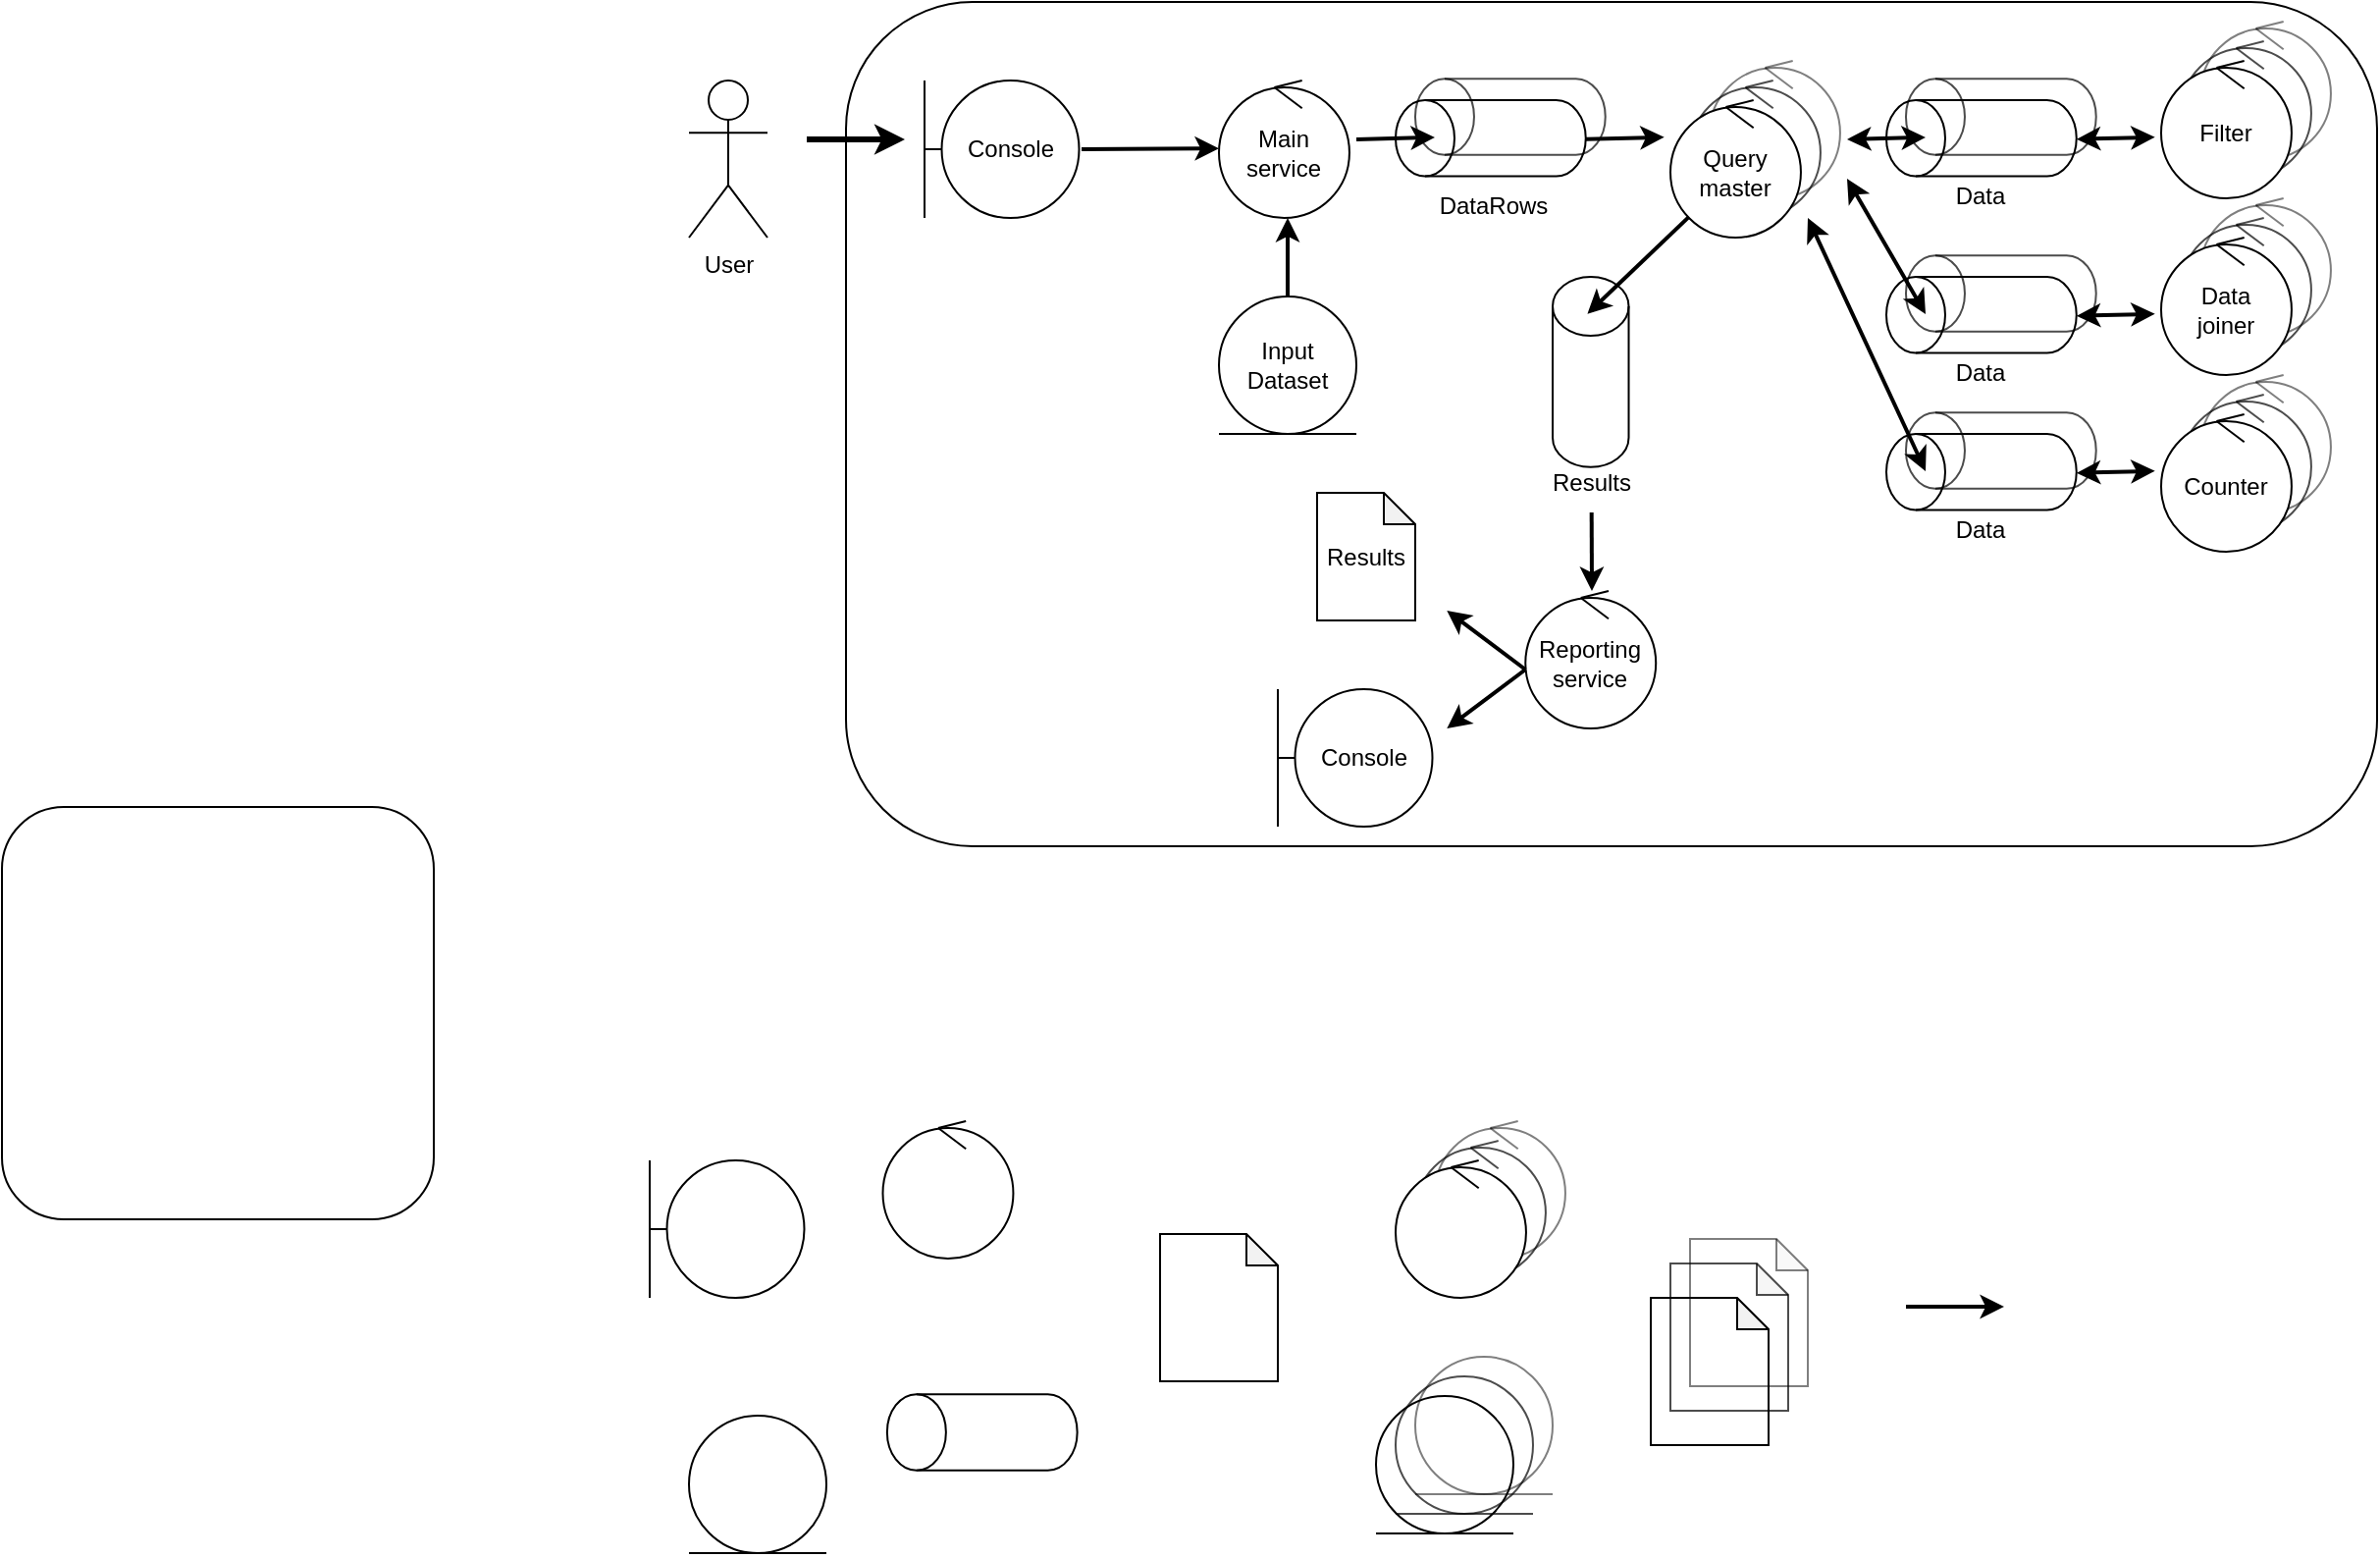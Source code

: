 <mxfile version="24.1.0" type="device" pages="3">
  <diagram name="Diagrama de robustez" id="14UugDq65mbZu9CfkLJA">
    <mxGraphModel dx="1972" dy="783" grid="1" gridSize="10" guides="1" tooltips="1" connect="1" arrows="1" fold="1" page="0" pageScale="1" pageWidth="827" pageHeight="1169" math="0" shadow="0">
      <root>
        <mxCell id="0" />
        <mxCell id="1" parent="0" />
        <mxCell id="PK46gu2pThoI_J-BtIrZ-213" value="" style="group" vertex="1" connectable="0" parent="1">
          <mxGeometry x="649.995" y="300.005" width="96.88" height="64.375" as="geometry" />
        </mxCell>
        <mxCell id="PK46gu2pThoI_J-BtIrZ-229" value="" style="shape=cylinder3;whiteSpace=wrap;html=1;boundedLbl=1;backgroundOutline=1;size=15;fillColor=none;rotation=-90;opacity=70;" vertex="1" parent="PK46gu2pThoI_J-BtIrZ-213">
          <mxGeometry x="39.055" y="-40.005" width="38.75" height="96.88" as="geometry" />
        </mxCell>
        <mxCell id="PK46gu2pThoI_J-BtIrZ-214" value="" style="shape=cylinder3;whiteSpace=wrap;html=1;boundedLbl=1;backgroundOutline=1;size=15;fillColor=none;rotation=-90;" vertex="1" parent="PK46gu2pThoI_J-BtIrZ-213">
          <mxGeometry x="29.065" y="-29.065" width="38.75" height="96.88" as="geometry" />
        </mxCell>
        <mxCell id="PK46gu2pThoI_J-BtIrZ-215" value="" style="shape=image;verticalLabelPosition=bottom;labelBackgroundColor=default;verticalAlign=top;aspect=fixed;imageAspect=0;image=https://static-00.iconduck.com/assets.00/rabbitmq-icon-242x256-0y9dqnak.png;" vertex="1" parent="PK46gu2pThoI_J-BtIrZ-213">
          <mxGeometry x="44.255" y="4.375" width="28.36" height="30" as="geometry" />
        </mxCell>
        <mxCell id="PK46gu2pThoI_J-BtIrZ-216" value="" style="endArrow=classic;html=1;rounded=0;strokeWidth=2;startArrow=classic;startFill=1;" edge="1" parent="PK46gu2pThoI_J-BtIrZ-213">
          <mxGeometry width="50" height="50" relative="1" as="geometry">
            <mxPoint x="-19.995" y="-50.005" as="sourcePoint" />
            <mxPoint x="20.005" y="18.955" as="targetPoint" />
          </mxGeometry>
        </mxCell>
        <mxCell id="PK46gu2pThoI_J-BtIrZ-232" value="Data" style="text;html=1;align=center;verticalAlign=middle;whiteSpace=wrap;rounded=0;" vertex="1" parent="PK46gu2pThoI_J-BtIrZ-213">
          <mxGeometry x="18.435" y="34.375" width="60" height="30" as="geometry" />
        </mxCell>
        <mxCell id="PK46gu2pThoI_J-BtIrZ-1" value="&lt;font face=&quot;Helvetica&quot;&gt;User&lt;/font&gt;" style="shape=umlActor;verticalLabelPosition=bottom;verticalAlign=top;html=1;outlineConnect=0;hachureGap=4;fontFamily=Architects Daughter;fontSource=https%3A%2F%2Ffonts.googleapis.com%2Fcss%3Ffamily%3DArchitects%2BDaughter;" vertex="1" parent="1">
          <mxGeometry x="40" y="200" width="40" height="80" as="geometry" />
        </mxCell>
        <mxCell id="PK46gu2pThoI_J-BtIrZ-4" value="" style="endArrow=classic;html=1;rounded=0;strokeWidth=3;" edge="1" parent="1">
          <mxGeometry width="50" height="50" relative="1" as="geometry">
            <mxPoint x="100" y="230" as="sourcePoint" />
            <mxPoint x="150" y="230" as="targetPoint" />
          </mxGeometry>
        </mxCell>
        <mxCell id="PK46gu2pThoI_J-BtIrZ-8" value="" style="group" vertex="1" connectable="0" parent="1">
          <mxGeometry x="20" y="750" width="78.75" height="70" as="geometry" />
        </mxCell>
        <mxCell id="PK46gu2pThoI_J-BtIrZ-5" value="" style="ellipse;whiteSpace=wrap;html=1;aspect=fixed;fillColor=none;" vertex="1" parent="PK46gu2pThoI_J-BtIrZ-8">
          <mxGeometry x="8.75" width="70" height="70" as="geometry" />
        </mxCell>
        <mxCell id="PK46gu2pThoI_J-BtIrZ-6" value="" style="endArrow=none;html=1;rounded=0;" edge="1" parent="PK46gu2pThoI_J-BtIrZ-8">
          <mxGeometry width="50" height="50" relative="1" as="geometry">
            <mxPoint y="70" as="sourcePoint" />
            <mxPoint as="targetPoint" />
            <Array as="points">
              <mxPoint y="35" />
            </Array>
          </mxGeometry>
        </mxCell>
        <mxCell id="PK46gu2pThoI_J-BtIrZ-7" value="" style="endArrow=none;html=1;rounded=0;" edge="1" parent="PK46gu2pThoI_J-BtIrZ-8">
          <mxGeometry width="50" height="50" relative="1" as="geometry">
            <mxPoint y="35" as="sourcePoint" />
            <mxPoint x="8.75" y="35" as="targetPoint" />
          </mxGeometry>
        </mxCell>
        <mxCell id="PK46gu2pThoI_J-BtIrZ-15" value="" style="group" vertex="1" connectable="0" parent="PK46gu2pThoI_J-BtIrZ-8">
          <mxGeometry x="118.75" y="-20" width="66.47" height="70" as="geometry" />
        </mxCell>
        <mxCell id="PK46gu2pThoI_J-BtIrZ-9" value="" style="ellipse;whiteSpace=wrap;html=1;aspect=fixed;fillColor=none;" vertex="1" parent="PK46gu2pThoI_J-BtIrZ-15">
          <mxGeometry y="3.53" width="66.47" height="66.47" as="geometry" />
        </mxCell>
        <mxCell id="PK46gu2pThoI_J-BtIrZ-10" value="" style="endArrow=none;html=1;rounded=0;" edge="1" parent="PK46gu2pThoI_J-BtIrZ-15">
          <mxGeometry width="50" height="50" relative="1" as="geometry">
            <mxPoint x="28.235" y="3.529" as="sourcePoint" />
            <mxPoint x="42.352" as="targetPoint" />
          </mxGeometry>
        </mxCell>
        <mxCell id="PK46gu2pThoI_J-BtIrZ-11" value="" style="endArrow=none;html=1;rounded=0;" edge="1" parent="PK46gu2pThoI_J-BtIrZ-15">
          <mxGeometry width="50" height="50" relative="1" as="geometry">
            <mxPoint x="28.235" y="3.529" as="sourcePoint" />
            <mxPoint x="42.352" y="14.118" as="targetPoint" />
          </mxGeometry>
        </mxCell>
        <mxCell id="PK46gu2pThoI_J-BtIrZ-23" value="" style="shape=note;whiteSpace=wrap;html=1;backgroundOutline=1;darkOpacity=0.05;fillColor=none;size=16;" vertex="1" parent="1">
          <mxGeometry x="280" y="787.5" width="60" height="75" as="geometry" />
        </mxCell>
        <mxCell id="PK46gu2pThoI_J-BtIrZ-57" value="" style="group" vertex="1" connectable="0" parent="1">
          <mxGeometry x="410" y="850" width="70" height="90" as="geometry" />
        </mxCell>
        <mxCell id="PK46gu2pThoI_J-BtIrZ-55" value="" style="ellipse;whiteSpace=wrap;html=1;aspect=fixed;fillColor=none;rotation=-90;opacity=50;" vertex="1" parent="PK46gu2pThoI_J-BtIrZ-57">
          <mxGeometry width="70" height="70" as="geometry" />
        </mxCell>
        <mxCell id="PK46gu2pThoI_J-BtIrZ-56" value="" style="endArrow=none;html=1;rounded=0;opacity=50;" edge="1" parent="PK46gu2pThoI_J-BtIrZ-57">
          <mxGeometry width="50" height="50" relative="1" as="geometry">
            <mxPoint x="70" y="70" as="sourcePoint" />
            <mxPoint y="70" as="targetPoint" />
            <Array as="points">
              <mxPoint x="35" y="70" />
            </Array>
          </mxGeometry>
        </mxCell>
        <mxCell id="PK46gu2pThoI_J-BtIrZ-61" value="" style="group" vertex="1" connectable="0" parent="PK46gu2pThoI_J-BtIrZ-57">
          <mxGeometry x="-10" y="10" width="70" height="80" as="geometry" />
        </mxCell>
        <mxCell id="PK46gu2pThoI_J-BtIrZ-59" value="" style="ellipse;whiteSpace=wrap;html=1;aspect=fixed;fillColor=none;rotation=-90;container=0;opacity=70;" vertex="1" parent="PK46gu2pThoI_J-BtIrZ-61">
          <mxGeometry width="70" height="70" as="geometry" />
        </mxCell>
        <mxCell id="PK46gu2pThoI_J-BtIrZ-60" value="" style="endArrow=none;html=1;rounded=0;opacity=70;" edge="1" parent="PK46gu2pThoI_J-BtIrZ-61">
          <mxGeometry width="50" height="50" relative="1" as="geometry">
            <mxPoint x="70" y="70" as="sourcePoint" />
            <mxPoint y="70" as="targetPoint" />
            <Array as="points">
              <mxPoint x="35" y="70" />
            </Array>
          </mxGeometry>
        </mxCell>
        <mxCell id="PK46gu2pThoI_J-BtIrZ-62" value="" style="group" vertex="1" connectable="0" parent="PK46gu2pThoI_J-BtIrZ-61">
          <mxGeometry x="-10" y="10" width="70" height="70" as="geometry" />
        </mxCell>
        <mxCell id="PK46gu2pThoI_J-BtIrZ-63" value="" style="ellipse;whiteSpace=wrap;html=1;aspect=fixed;fillColor=none;rotation=-90;" vertex="1" parent="PK46gu2pThoI_J-BtIrZ-62">
          <mxGeometry width="70" height="70" as="geometry" />
        </mxCell>
        <mxCell id="PK46gu2pThoI_J-BtIrZ-64" value="" style="endArrow=none;html=1;rounded=0;" edge="1" parent="PK46gu2pThoI_J-BtIrZ-62">
          <mxGeometry width="50" height="50" relative="1" as="geometry">
            <mxPoint x="70" y="70" as="sourcePoint" />
            <mxPoint y="70" as="targetPoint" />
            <Array as="points">
              <mxPoint x="35" y="70" />
            </Array>
          </mxGeometry>
        </mxCell>
        <mxCell id="PK46gu2pThoI_J-BtIrZ-68" value="" style="group" vertex="1" connectable="0" parent="1">
          <mxGeometry x="530" y="790" width="80" height="105" as="geometry" />
        </mxCell>
        <mxCell id="PK46gu2pThoI_J-BtIrZ-65" value="" style="shape=note;whiteSpace=wrap;html=1;backgroundOutline=1;darkOpacity=0.05;fillColor=none;size=16;opacity=50;" vertex="1" parent="PK46gu2pThoI_J-BtIrZ-68">
          <mxGeometry x="20" width="60" height="75" as="geometry" />
        </mxCell>
        <mxCell id="PK46gu2pThoI_J-BtIrZ-66" value="" style="shape=note;whiteSpace=wrap;html=1;backgroundOutline=1;darkOpacity=0.05;fillColor=none;size=16;opacity=70;" vertex="1" parent="PK46gu2pThoI_J-BtIrZ-68">
          <mxGeometry x="10" y="12.5" width="60" height="75" as="geometry" />
        </mxCell>
        <mxCell id="PK46gu2pThoI_J-BtIrZ-67" value="" style="shape=note;whiteSpace=wrap;html=1;backgroundOutline=1;darkOpacity=0.05;fillColor=none;size=16;" vertex="1" parent="PK46gu2pThoI_J-BtIrZ-68">
          <mxGeometry y="30" width="60" height="75" as="geometry" />
        </mxCell>
        <mxCell id="PK46gu2pThoI_J-BtIrZ-69" value="" style="endArrow=classic;html=1;rounded=0;strokeWidth=2;" edge="1" parent="1">
          <mxGeometry width="50" height="50" relative="1" as="geometry">
            <mxPoint x="240" y="235" as="sourcePoint" />
            <mxPoint x="310" y="234.58" as="targetPoint" />
          </mxGeometry>
        </mxCell>
        <mxCell id="PK46gu2pThoI_J-BtIrZ-70" value="" style="group" vertex="1" connectable="0" parent="1">
          <mxGeometry x="160" y="200" width="78.75" height="70" as="geometry" />
        </mxCell>
        <mxCell id="PK46gu2pThoI_J-BtIrZ-71" value="Console" style="ellipse;whiteSpace=wrap;html=1;aspect=fixed;fillColor=none;" vertex="1" parent="PK46gu2pThoI_J-BtIrZ-70">
          <mxGeometry x="8.75" width="70" height="70" as="geometry" />
        </mxCell>
        <mxCell id="PK46gu2pThoI_J-BtIrZ-72" value="" style="endArrow=none;html=1;rounded=0;" edge="1" parent="PK46gu2pThoI_J-BtIrZ-70">
          <mxGeometry width="50" height="50" relative="1" as="geometry">
            <mxPoint y="70" as="sourcePoint" />
            <mxPoint as="targetPoint" />
            <Array as="points">
              <mxPoint y="35" />
            </Array>
          </mxGeometry>
        </mxCell>
        <mxCell id="PK46gu2pThoI_J-BtIrZ-73" value="" style="endArrow=none;html=1;rounded=0;" edge="1" parent="PK46gu2pThoI_J-BtIrZ-70">
          <mxGeometry width="50" height="50" relative="1" as="geometry">
            <mxPoint y="35" as="sourcePoint" />
            <mxPoint x="8.75" y="35" as="targetPoint" />
          </mxGeometry>
        </mxCell>
        <mxCell id="PK46gu2pThoI_J-BtIrZ-78" value="" style="rounded=1;whiteSpace=wrap;html=1;fillColor=none;movable=1;resizable=1;rotatable=1;deletable=1;editable=1;locked=0;connectable=1;" vertex="1" parent="1">
          <mxGeometry x="120" y="160" width="780" height="430" as="geometry" />
        </mxCell>
        <mxCell id="PK46gu2pThoI_J-BtIrZ-79" value="" style="group" vertex="1" connectable="0" parent="1">
          <mxGeometry x="310" y="200" width="66.47" height="70" as="geometry" />
        </mxCell>
        <mxCell id="PK46gu2pThoI_J-BtIrZ-80" value="Main service" style="ellipse;whiteSpace=wrap;html=1;aspect=fixed;fillColor=none;" vertex="1" parent="PK46gu2pThoI_J-BtIrZ-79">
          <mxGeometry y="3.53" width="66.47" height="66.47" as="geometry" />
        </mxCell>
        <mxCell id="PK46gu2pThoI_J-BtIrZ-81" value="" style="endArrow=none;html=1;rounded=0;" edge="1" parent="PK46gu2pThoI_J-BtIrZ-79">
          <mxGeometry width="50" height="50" relative="1" as="geometry">
            <mxPoint x="28.235" y="3.529" as="sourcePoint" />
            <mxPoint x="42.352" as="targetPoint" />
          </mxGeometry>
        </mxCell>
        <mxCell id="PK46gu2pThoI_J-BtIrZ-82" value="" style="endArrow=none;html=1;rounded=0;" edge="1" parent="PK46gu2pThoI_J-BtIrZ-79">
          <mxGeometry width="50" height="50" relative="1" as="geometry">
            <mxPoint x="28.235" y="3.529" as="sourcePoint" />
            <mxPoint x="42.352" y="14.118" as="targetPoint" />
          </mxGeometry>
        </mxCell>
        <mxCell id="PK46gu2pThoI_J-BtIrZ-86" value="" style="group" vertex="1" connectable="0" parent="1">
          <mxGeometry x="40" y="880" width="70" height="70" as="geometry" />
        </mxCell>
        <mxCell id="PK46gu2pThoI_J-BtIrZ-18" value="" style="ellipse;whiteSpace=wrap;html=1;aspect=fixed;fillColor=none;rotation=0;" vertex="1" parent="PK46gu2pThoI_J-BtIrZ-86">
          <mxGeometry width="70" height="70" as="geometry" />
        </mxCell>
        <mxCell id="PK46gu2pThoI_J-BtIrZ-19" value="" style="endArrow=none;html=1;rounded=0;" edge="1" parent="PK46gu2pThoI_J-BtIrZ-86">
          <mxGeometry width="50" height="50" relative="1" as="geometry">
            <mxPoint x="70" y="70" as="sourcePoint" />
            <mxPoint y="70" as="targetPoint" />
            <Array as="points">
              <mxPoint x="35" y="70" />
            </Array>
          </mxGeometry>
        </mxCell>
        <mxCell id="PK46gu2pThoI_J-BtIrZ-87" value="" style="group" vertex="1" connectable="0" parent="1">
          <mxGeometry x="310" y="310" width="70" height="70" as="geometry" />
        </mxCell>
        <mxCell id="PK46gu2pThoI_J-BtIrZ-88" value="Input Dataset" style="ellipse;whiteSpace=wrap;html=1;aspect=fixed;fillColor=none;rotation=0;" vertex="1" parent="PK46gu2pThoI_J-BtIrZ-87">
          <mxGeometry width="70" height="70" as="geometry" />
        </mxCell>
        <mxCell id="PK46gu2pThoI_J-BtIrZ-89" value="" style="endArrow=none;html=1;rounded=0;" edge="1" parent="PK46gu2pThoI_J-BtIrZ-87">
          <mxGeometry width="50" height="50" relative="1" as="geometry">
            <mxPoint x="70" y="70" as="sourcePoint" />
            <mxPoint y="70" as="targetPoint" />
            <Array as="points">
              <mxPoint x="35" y="70" />
            </Array>
          </mxGeometry>
        </mxCell>
        <mxCell id="PK46gu2pThoI_J-BtIrZ-90" value="" style="endArrow=classic;html=1;rounded=0;strokeWidth=2;" edge="1" parent="1">
          <mxGeometry width="50" height="50" relative="1" as="geometry">
            <mxPoint x="660" y="824.5" as="sourcePoint" />
            <mxPoint x="710" y="824.5" as="targetPoint" />
          </mxGeometry>
        </mxCell>
        <mxCell id="PK46gu2pThoI_J-BtIrZ-91" value="" style="endArrow=classic;html=1;rounded=0;strokeWidth=2;exitX=0.5;exitY=0;exitDx=0;exitDy=0;" edge="1" parent="1" source="PK46gu2pThoI_J-BtIrZ-88">
          <mxGeometry width="50" height="50" relative="1" as="geometry">
            <mxPoint x="400" y="620" as="sourcePoint" />
            <mxPoint x="345" y="270" as="targetPoint" />
          </mxGeometry>
        </mxCell>
        <mxCell id="PK46gu2pThoI_J-BtIrZ-95" value="" style="group" vertex="1" connectable="0" parent="1">
          <mxGeometry x="399.995" y="210.005" width="96.88" height="56.875" as="geometry" />
        </mxCell>
        <mxCell id="PK46gu2pThoI_J-BtIrZ-93" value="" style="shape=cylinder3;whiteSpace=wrap;html=1;boundedLbl=1;backgroundOutline=1;size=15;fillColor=none;rotation=-90;opacity=70;" vertex="1" parent="PK46gu2pThoI_J-BtIrZ-95">
          <mxGeometry x="39.055" y="-40.005" width="38.75" height="96.88" as="geometry" />
        </mxCell>
        <mxCell id="PK46gu2pThoI_J-BtIrZ-96" value="" style="shape=cylinder3;whiteSpace=wrap;html=1;boundedLbl=1;backgroundOutline=1;size=15;fillColor=none;rotation=-90;" vertex="1" parent="PK46gu2pThoI_J-BtIrZ-95">
          <mxGeometry x="29.065" y="-29.065" width="38.75" height="96.88" as="geometry" />
        </mxCell>
        <mxCell id="PK46gu2pThoI_J-BtIrZ-97" value="" style="shape=image;verticalLabelPosition=bottom;labelBackgroundColor=default;verticalAlign=top;aspect=fixed;imageAspect=0;image=https://static-00.iconduck.com/assets.00/rabbitmq-icon-242x256-0y9dqnak.png;" vertex="1" parent="PK46gu2pThoI_J-BtIrZ-95">
          <mxGeometry x="44.255" y="4.375" width="28.36" height="30" as="geometry" />
        </mxCell>
        <mxCell id="PK46gu2pThoI_J-BtIrZ-105" value="" style="endArrow=classic;html=1;rounded=0;strokeWidth=2;" edge="1" parent="PK46gu2pThoI_J-BtIrZ-95">
          <mxGeometry width="50" height="50" relative="1" as="geometry">
            <mxPoint x="-19.995" y="19.995" as="sourcePoint" />
            <mxPoint x="20.005" y="18.955" as="targetPoint" />
          </mxGeometry>
        </mxCell>
        <mxCell id="PK46gu2pThoI_J-BtIrZ-102" value="DataRows" style="text;html=1;align=center;verticalAlign=middle;whiteSpace=wrap;rounded=0;" vertex="1" parent="1">
          <mxGeometry x="420" y="248.76" width="60" height="30" as="geometry" />
        </mxCell>
        <mxCell id="PK46gu2pThoI_J-BtIrZ-106" value="" style="endArrow=classic;html=1;rounded=0;strokeWidth=2;" edge="1" parent="1">
          <mxGeometry width="50" height="50" relative="1" as="geometry">
            <mxPoint x="496.87" y="229.9" as="sourcePoint" />
            <mxPoint x="536.87" y="228.86" as="targetPoint" />
          </mxGeometry>
        </mxCell>
        <mxCell id="PK46gu2pThoI_J-BtIrZ-119" value="" style="group" vertex="1" connectable="0" parent="1">
          <mxGeometry x="550" y="190" width="76.47" height="90" as="geometry" />
        </mxCell>
        <mxCell id="PK46gu2pThoI_J-BtIrZ-108" value="" style="ellipse;whiteSpace=wrap;html=1;aspect=fixed;fillColor=none;opacity=50;" vertex="1" parent="PK46gu2pThoI_J-BtIrZ-119">
          <mxGeometry x="10" y="3.53" width="66.47" height="66.47" as="geometry" />
        </mxCell>
        <mxCell id="PK46gu2pThoI_J-BtIrZ-109" value="" style="endArrow=none;html=1;rounded=0;opacity=50;" edge="1" parent="PK46gu2pThoI_J-BtIrZ-119">
          <mxGeometry width="50" height="50" relative="1" as="geometry">
            <mxPoint x="38.235" y="3.529" as="sourcePoint" />
            <mxPoint x="52.352" as="targetPoint" />
          </mxGeometry>
        </mxCell>
        <mxCell id="PK46gu2pThoI_J-BtIrZ-110" value="" style="endArrow=none;html=1;rounded=0;opacity=50;" edge="1" parent="PK46gu2pThoI_J-BtIrZ-119">
          <mxGeometry width="50" height="50" relative="1" as="geometry">
            <mxPoint x="38.235" y="3.529" as="sourcePoint" />
            <mxPoint x="52.352" y="14.118" as="targetPoint" />
          </mxGeometry>
        </mxCell>
        <mxCell id="PK46gu2pThoI_J-BtIrZ-111" value="" style="group" vertex="1" connectable="0" parent="PK46gu2pThoI_J-BtIrZ-119">
          <mxGeometry y="10" width="66.47" height="80" as="geometry" />
        </mxCell>
        <mxCell id="PK46gu2pThoI_J-BtIrZ-112" value="" style="ellipse;whiteSpace=wrap;html=1;aspect=fixed;fillColor=none;container=0;opacity=70;" vertex="1" parent="PK46gu2pThoI_J-BtIrZ-111">
          <mxGeometry y="3.53" width="66.47" height="66.47" as="geometry" />
        </mxCell>
        <mxCell id="PK46gu2pThoI_J-BtIrZ-113" value="" style="endArrow=none;html=1;rounded=0;opacity=70;" edge="1" parent="PK46gu2pThoI_J-BtIrZ-111">
          <mxGeometry width="50" height="50" relative="1" as="geometry">
            <mxPoint x="28.235" y="3.529" as="sourcePoint" />
            <mxPoint x="42.352" as="targetPoint" />
          </mxGeometry>
        </mxCell>
        <mxCell id="PK46gu2pThoI_J-BtIrZ-114" value="" style="endArrow=none;html=1;rounded=0;opacity=70;" edge="1" parent="PK46gu2pThoI_J-BtIrZ-111">
          <mxGeometry width="50" height="50" relative="1" as="geometry">
            <mxPoint x="28.235" y="3.529" as="sourcePoint" />
            <mxPoint x="42.352" y="14.118" as="targetPoint" />
          </mxGeometry>
        </mxCell>
        <mxCell id="PK46gu2pThoI_J-BtIrZ-116" value="Query master" style="ellipse;whiteSpace=wrap;html=1;aspect=fixed;fillColor=default;" vertex="1" parent="PK46gu2pThoI_J-BtIrZ-111">
          <mxGeometry x="-10" y="13.53" width="66.47" height="66.47" as="geometry" />
        </mxCell>
        <mxCell id="PK46gu2pThoI_J-BtIrZ-117" value="" style="endArrow=none;html=1;rounded=0;" edge="1" parent="PK46gu2pThoI_J-BtIrZ-111">
          <mxGeometry width="50" height="50" relative="1" as="geometry">
            <mxPoint x="18.235" y="13.529" as="sourcePoint" />
            <mxPoint x="32.352" y="10" as="targetPoint" />
          </mxGeometry>
        </mxCell>
        <mxCell id="PK46gu2pThoI_J-BtIrZ-118" value="" style="endArrow=none;html=1;rounded=0;" edge="1" parent="PK46gu2pThoI_J-BtIrZ-111">
          <mxGeometry width="50" height="50" relative="1" as="geometry">
            <mxPoint x="18.235" y="13.529" as="sourcePoint" />
            <mxPoint x="32.352" y="24.118" as="targetPoint" />
          </mxGeometry>
        </mxCell>
        <mxCell id="PK46gu2pThoI_J-BtIrZ-120" value="" style="group" vertex="1" connectable="0" parent="1">
          <mxGeometry x="410" y="730" width="76.47" height="90" as="geometry" />
        </mxCell>
        <mxCell id="PK46gu2pThoI_J-BtIrZ-121" value="" style="ellipse;whiteSpace=wrap;html=1;aspect=fixed;fillColor=none;opacity=50;" vertex="1" parent="PK46gu2pThoI_J-BtIrZ-120">
          <mxGeometry x="10" y="3.53" width="66.47" height="66.47" as="geometry" />
        </mxCell>
        <mxCell id="PK46gu2pThoI_J-BtIrZ-122" value="" style="endArrow=none;html=1;rounded=0;opacity=50;" edge="1" parent="PK46gu2pThoI_J-BtIrZ-120">
          <mxGeometry width="50" height="50" relative="1" as="geometry">
            <mxPoint x="38.235" y="3.529" as="sourcePoint" />
            <mxPoint x="52.352" as="targetPoint" />
          </mxGeometry>
        </mxCell>
        <mxCell id="PK46gu2pThoI_J-BtIrZ-123" value="" style="endArrow=none;html=1;rounded=0;opacity=50;" edge="1" parent="PK46gu2pThoI_J-BtIrZ-120">
          <mxGeometry width="50" height="50" relative="1" as="geometry">
            <mxPoint x="38.235" y="3.529" as="sourcePoint" />
            <mxPoint x="52.352" y="14.118" as="targetPoint" />
          </mxGeometry>
        </mxCell>
        <mxCell id="PK46gu2pThoI_J-BtIrZ-124" value="" style="group" vertex="1" connectable="0" parent="PK46gu2pThoI_J-BtIrZ-120">
          <mxGeometry y="10" width="66.47" height="80" as="geometry" />
        </mxCell>
        <mxCell id="PK46gu2pThoI_J-BtIrZ-125" value="" style="ellipse;whiteSpace=wrap;html=1;aspect=fixed;fillColor=none;container=0;opacity=70;" vertex="1" parent="PK46gu2pThoI_J-BtIrZ-124">
          <mxGeometry y="3.53" width="66.47" height="66.47" as="geometry" />
        </mxCell>
        <mxCell id="PK46gu2pThoI_J-BtIrZ-126" value="" style="endArrow=none;html=1;rounded=0;opacity=70;" edge="1" parent="PK46gu2pThoI_J-BtIrZ-124">
          <mxGeometry width="50" height="50" relative="1" as="geometry">
            <mxPoint x="28.235" y="3.529" as="sourcePoint" />
            <mxPoint x="42.352" as="targetPoint" />
          </mxGeometry>
        </mxCell>
        <mxCell id="PK46gu2pThoI_J-BtIrZ-127" value="" style="endArrow=none;html=1;rounded=0;opacity=70;" edge="1" parent="PK46gu2pThoI_J-BtIrZ-124">
          <mxGeometry width="50" height="50" relative="1" as="geometry">
            <mxPoint x="28.235" y="3.529" as="sourcePoint" />
            <mxPoint x="42.352" y="14.118" as="targetPoint" />
          </mxGeometry>
        </mxCell>
        <mxCell id="PK46gu2pThoI_J-BtIrZ-128" value="" style="ellipse;whiteSpace=wrap;html=1;aspect=fixed;fillColor=default;" vertex="1" parent="PK46gu2pThoI_J-BtIrZ-124">
          <mxGeometry x="-10" y="13.53" width="66.47" height="66.47" as="geometry" />
        </mxCell>
        <mxCell id="PK46gu2pThoI_J-BtIrZ-129" value="" style="endArrow=none;html=1;rounded=0;" edge="1" parent="PK46gu2pThoI_J-BtIrZ-124">
          <mxGeometry width="50" height="50" relative="1" as="geometry">
            <mxPoint x="18.235" y="13.529" as="sourcePoint" />
            <mxPoint x="32.352" y="10" as="targetPoint" />
          </mxGeometry>
        </mxCell>
        <mxCell id="PK46gu2pThoI_J-BtIrZ-130" value="" style="endArrow=none;html=1;rounded=0;" edge="1" parent="PK46gu2pThoI_J-BtIrZ-124">
          <mxGeometry width="50" height="50" relative="1" as="geometry">
            <mxPoint x="18.235" y="13.529" as="sourcePoint" />
            <mxPoint x="32.352" y="24.118" as="targetPoint" />
          </mxGeometry>
        </mxCell>
        <mxCell id="PK46gu2pThoI_J-BtIrZ-131" value="" style="rounded=1;whiteSpace=wrap;html=1;fillColor=none;movable=1;resizable=1;rotatable=1;deletable=1;editable=1;locked=0;connectable=1;" vertex="1" parent="1">
          <mxGeometry x="-310" y="570" width="220" height="210" as="geometry" />
        </mxCell>
        <mxCell id="PK46gu2pThoI_J-BtIrZ-155" value="" style="group" vertex="1" connectable="0" parent="1">
          <mxGeometry x="800" y="170" width="76.47" height="90" as="geometry" />
        </mxCell>
        <mxCell id="PK46gu2pThoI_J-BtIrZ-156" value="" style="ellipse;whiteSpace=wrap;html=1;aspect=fixed;fillColor=none;opacity=50;" vertex="1" parent="PK46gu2pThoI_J-BtIrZ-155">
          <mxGeometry x="10" y="3.53" width="66.47" height="66.47" as="geometry" />
        </mxCell>
        <mxCell id="PK46gu2pThoI_J-BtIrZ-157" value="" style="endArrow=none;html=1;rounded=0;opacity=50;" edge="1" parent="PK46gu2pThoI_J-BtIrZ-155">
          <mxGeometry width="50" height="50" relative="1" as="geometry">
            <mxPoint x="38.235" y="3.529" as="sourcePoint" />
            <mxPoint x="52.352" as="targetPoint" />
          </mxGeometry>
        </mxCell>
        <mxCell id="PK46gu2pThoI_J-BtIrZ-158" value="" style="endArrow=none;html=1;rounded=0;opacity=50;" edge="1" parent="PK46gu2pThoI_J-BtIrZ-155">
          <mxGeometry width="50" height="50" relative="1" as="geometry">
            <mxPoint x="38.235" y="3.529" as="sourcePoint" />
            <mxPoint x="52.352" y="14.118" as="targetPoint" />
          </mxGeometry>
        </mxCell>
        <mxCell id="PK46gu2pThoI_J-BtIrZ-159" value="" style="group" vertex="1" connectable="0" parent="PK46gu2pThoI_J-BtIrZ-155">
          <mxGeometry y="10" width="66.47" height="80" as="geometry" />
        </mxCell>
        <mxCell id="PK46gu2pThoI_J-BtIrZ-160" value="" style="ellipse;whiteSpace=wrap;html=1;aspect=fixed;fillColor=none;container=0;opacity=70;" vertex="1" parent="PK46gu2pThoI_J-BtIrZ-159">
          <mxGeometry y="3.53" width="66.47" height="66.47" as="geometry" />
        </mxCell>
        <mxCell id="PK46gu2pThoI_J-BtIrZ-161" value="" style="endArrow=none;html=1;rounded=0;opacity=70;" edge="1" parent="PK46gu2pThoI_J-BtIrZ-159">
          <mxGeometry width="50" height="50" relative="1" as="geometry">
            <mxPoint x="28.235" y="3.529" as="sourcePoint" />
            <mxPoint x="42.352" as="targetPoint" />
          </mxGeometry>
        </mxCell>
        <mxCell id="PK46gu2pThoI_J-BtIrZ-162" value="" style="endArrow=none;html=1;rounded=0;opacity=70;" edge="1" parent="PK46gu2pThoI_J-BtIrZ-159">
          <mxGeometry width="50" height="50" relative="1" as="geometry">
            <mxPoint x="28.235" y="3.529" as="sourcePoint" />
            <mxPoint x="42.352" y="14.118" as="targetPoint" />
          </mxGeometry>
        </mxCell>
        <mxCell id="PK46gu2pThoI_J-BtIrZ-163" value="Filter" style="ellipse;whiteSpace=wrap;html=1;aspect=fixed;fillColor=default;" vertex="1" parent="PK46gu2pThoI_J-BtIrZ-159">
          <mxGeometry x="-10" y="13.53" width="66.47" height="66.47" as="geometry" />
        </mxCell>
        <mxCell id="PK46gu2pThoI_J-BtIrZ-164" value="" style="endArrow=none;html=1;rounded=0;" edge="1" parent="PK46gu2pThoI_J-BtIrZ-159">
          <mxGeometry width="50" height="50" relative="1" as="geometry">
            <mxPoint x="18.235" y="13.529" as="sourcePoint" />
            <mxPoint x="32.352" y="10" as="targetPoint" />
          </mxGeometry>
        </mxCell>
        <mxCell id="PK46gu2pThoI_J-BtIrZ-165" value="" style="endArrow=none;html=1;rounded=0;" edge="1" parent="PK46gu2pThoI_J-BtIrZ-159">
          <mxGeometry width="50" height="50" relative="1" as="geometry">
            <mxPoint x="18.235" y="13.529" as="sourcePoint" />
            <mxPoint x="32.352" y="24.118" as="targetPoint" />
          </mxGeometry>
        </mxCell>
        <mxCell id="PK46gu2pThoI_J-BtIrZ-166" value="" style="group" vertex="1" connectable="0" parent="1">
          <mxGeometry x="800" y="260" width="76.47" height="90" as="geometry" />
        </mxCell>
        <mxCell id="PK46gu2pThoI_J-BtIrZ-167" value="" style="ellipse;whiteSpace=wrap;html=1;aspect=fixed;fillColor=none;opacity=50;" vertex="1" parent="PK46gu2pThoI_J-BtIrZ-166">
          <mxGeometry x="10" y="3.53" width="66.47" height="66.47" as="geometry" />
        </mxCell>
        <mxCell id="PK46gu2pThoI_J-BtIrZ-168" value="" style="endArrow=none;html=1;rounded=0;opacity=50;" edge="1" parent="PK46gu2pThoI_J-BtIrZ-166">
          <mxGeometry width="50" height="50" relative="1" as="geometry">
            <mxPoint x="38.235" y="3.529" as="sourcePoint" />
            <mxPoint x="52.352" as="targetPoint" />
          </mxGeometry>
        </mxCell>
        <mxCell id="PK46gu2pThoI_J-BtIrZ-169" value="" style="endArrow=none;html=1;rounded=0;opacity=50;" edge="1" parent="PK46gu2pThoI_J-BtIrZ-166">
          <mxGeometry width="50" height="50" relative="1" as="geometry">
            <mxPoint x="38.235" y="3.529" as="sourcePoint" />
            <mxPoint x="52.352" y="14.118" as="targetPoint" />
          </mxGeometry>
        </mxCell>
        <mxCell id="PK46gu2pThoI_J-BtIrZ-170" value="" style="group" vertex="1" connectable="0" parent="PK46gu2pThoI_J-BtIrZ-166">
          <mxGeometry y="10" width="66.47" height="80" as="geometry" />
        </mxCell>
        <mxCell id="PK46gu2pThoI_J-BtIrZ-171" value="" style="ellipse;whiteSpace=wrap;html=1;aspect=fixed;fillColor=none;container=0;opacity=70;" vertex="1" parent="PK46gu2pThoI_J-BtIrZ-170">
          <mxGeometry y="3.53" width="66.47" height="66.47" as="geometry" />
        </mxCell>
        <mxCell id="PK46gu2pThoI_J-BtIrZ-172" value="" style="endArrow=none;html=1;rounded=0;opacity=70;" edge="1" parent="PK46gu2pThoI_J-BtIrZ-170">
          <mxGeometry width="50" height="50" relative="1" as="geometry">
            <mxPoint x="28.235" y="3.529" as="sourcePoint" />
            <mxPoint x="42.352" as="targetPoint" />
          </mxGeometry>
        </mxCell>
        <mxCell id="PK46gu2pThoI_J-BtIrZ-173" value="" style="endArrow=none;html=1;rounded=0;opacity=70;" edge="1" parent="PK46gu2pThoI_J-BtIrZ-170">
          <mxGeometry width="50" height="50" relative="1" as="geometry">
            <mxPoint x="28.235" y="3.529" as="sourcePoint" />
            <mxPoint x="42.352" y="14.118" as="targetPoint" />
          </mxGeometry>
        </mxCell>
        <mxCell id="PK46gu2pThoI_J-BtIrZ-174" value="Data&lt;div&gt;joiner&lt;/div&gt;" style="ellipse;whiteSpace=wrap;html=1;aspect=fixed;fillColor=default;" vertex="1" parent="PK46gu2pThoI_J-BtIrZ-170">
          <mxGeometry x="-10" y="13.53" width="66.47" height="66.47" as="geometry" />
        </mxCell>
        <mxCell id="PK46gu2pThoI_J-BtIrZ-175" value="" style="endArrow=none;html=1;rounded=0;" edge="1" parent="PK46gu2pThoI_J-BtIrZ-170">
          <mxGeometry width="50" height="50" relative="1" as="geometry">
            <mxPoint x="18.235" y="13.529" as="sourcePoint" />
            <mxPoint x="32.352" y="10" as="targetPoint" />
          </mxGeometry>
        </mxCell>
        <mxCell id="PK46gu2pThoI_J-BtIrZ-176" value="" style="endArrow=none;html=1;rounded=0;" edge="1" parent="PK46gu2pThoI_J-BtIrZ-170">
          <mxGeometry width="50" height="50" relative="1" as="geometry">
            <mxPoint x="18.235" y="13.529" as="sourcePoint" />
            <mxPoint x="32.352" y="24.118" as="targetPoint" />
          </mxGeometry>
        </mxCell>
        <mxCell id="PK46gu2pThoI_J-BtIrZ-196" value="" style="group" vertex="1" connectable="0" parent="1">
          <mxGeometry x="800" y="350" width="76.47" height="90" as="geometry" />
        </mxCell>
        <mxCell id="PK46gu2pThoI_J-BtIrZ-197" value="" style="ellipse;whiteSpace=wrap;html=1;aspect=fixed;fillColor=none;opacity=50;" vertex="1" parent="PK46gu2pThoI_J-BtIrZ-196">
          <mxGeometry x="10" y="3.53" width="66.47" height="66.47" as="geometry" />
        </mxCell>
        <mxCell id="PK46gu2pThoI_J-BtIrZ-198" value="" style="endArrow=none;html=1;rounded=0;opacity=50;" edge="1" parent="PK46gu2pThoI_J-BtIrZ-196">
          <mxGeometry width="50" height="50" relative="1" as="geometry">
            <mxPoint x="38.235" y="3.529" as="sourcePoint" />
            <mxPoint x="52.352" as="targetPoint" />
          </mxGeometry>
        </mxCell>
        <mxCell id="PK46gu2pThoI_J-BtIrZ-199" value="" style="endArrow=none;html=1;rounded=0;opacity=50;" edge="1" parent="PK46gu2pThoI_J-BtIrZ-196">
          <mxGeometry width="50" height="50" relative="1" as="geometry">
            <mxPoint x="38.235" y="3.529" as="sourcePoint" />
            <mxPoint x="52.352" y="14.118" as="targetPoint" />
          </mxGeometry>
        </mxCell>
        <mxCell id="PK46gu2pThoI_J-BtIrZ-200" value="" style="group" vertex="1" connectable="0" parent="PK46gu2pThoI_J-BtIrZ-196">
          <mxGeometry y="10" width="66.47" height="80" as="geometry" />
        </mxCell>
        <mxCell id="PK46gu2pThoI_J-BtIrZ-201" value="" style="ellipse;whiteSpace=wrap;html=1;aspect=fixed;fillColor=none;container=0;opacity=70;" vertex="1" parent="PK46gu2pThoI_J-BtIrZ-200">
          <mxGeometry y="3.53" width="66.47" height="66.47" as="geometry" />
        </mxCell>
        <mxCell id="PK46gu2pThoI_J-BtIrZ-202" value="" style="endArrow=none;html=1;rounded=0;opacity=70;" edge="1" parent="PK46gu2pThoI_J-BtIrZ-200">
          <mxGeometry width="50" height="50" relative="1" as="geometry">
            <mxPoint x="28.235" y="3.529" as="sourcePoint" />
            <mxPoint x="42.352" as="targetPoint" />
          </mxGeometry>
        </mxCell>
        <mxCell id="PK46gu2pThoI_J-BtIrZ-203" value="" style="endArrow=none;html=1;rounded=0;opacity=70;" edge="1" parent="PK46gu2pThoI_J-BtIrZ-200">
          <mxGeometry width="50" height="50" relative="1" as="geometry">
            <mxPoint x="28.235" y="3.529" as="sourcePoint" />
            <mxPoint x="42.352" y="14.118" as="targetPoint" />
          </mxGeometry>
        </mxCell>
        <mxCell id="PK46gu2pThoI_J-BtIrZ-204" value="Counter" style="ellipse;whiteSpace=wrap;html=1;aspect=fixed;fillColor=default;" vertex="1" parent="PK46gu2pThoI_J-BtIrZ-200">
          <mxGeometry x="-10" y="13.53" width="66.47" height="66.47" as="geometry" />
        </mxCell>
        <mxCell id="PK46gu2pThoI_J-BtIrZ-205" value="" style="endArrow=none;html=1;rounded=0;" edge="1" parent="PK46gu2pThoI_J-BtIrZ-200">
          <mxGeometry width="50" height="50" relative="1" as="geometry">
            <mxPoint x="18.235" y="13.529" as="sourcePoint" />
            <mxPoint x="32.352" y="10" as="targetPoint" />
          </mxGeometry>
        </mxCell>
        <mxCell id="PK46gu2pThoI_J-BtIrZ-206" value="" style="endArrow=none;html=1;rounded=0;" edge="1" parent="PK46gu2pThoI_J-BtIrZ-200">
          <mxGeometry width="50" height="50" relative="1" as="geometry">
            <mxPoint x="18.235" y="13.529" as="sourcePoint" />
            <mxPoint x="32.352" y="24.118" as="targetPoint" />
          </mxGeometry>
        </mxCell>
        <mxCell id="PK46gu2pThoI_J-BtIrZ-207" value="" style="group" vertex="1" connectable="0" parent="1">
          <mxGeometry x="649.995" y="210.005" width="96.88" height="67.815" as="geometry" />
        </mxCell>
        <mxCell id="PK46gu2pThoI_J-BtIrZ-230" value="" style="shape=cylinder3;whiteSpace=wrap;html=1;boundedLbl=1;backgroundOutline=1;size=15;fillColor=none;rotation=-90;opacity=70;" vertex="1" parent="PK46gu2pThoI_J-BtIrZ-207">
          <mxGeometry x="39.055" y="-40.005" width="38.75" height="96.88" as="geometry" />
        </mxCell>
        <mxCell id="PK46gu2pThoI_J-BtIrZ-208" value="" style="shape=cylinder3;whiteSpace=wrap;html=1;boundedLbl=1;backgroundOutline=1;size=15;fillColor=none;rotation=-90;" vertex="1" parent="PK46gu2pThoI_J-BtIrZ-207">
          <mxGeometry x="29.065" y="-29.065" width="38.75" height="96.88" as="geometry" />
        </mxCell>
        <mxCell id="PK46gu2pThoI_J-BtIrZ-209" value="" style="shape=image;verticalLabelPosition=bottom;labelBackgroundColor=default;verticalAlign=top;aspect=fixed;imageAspect=0;image=https://static-00.iconduck.com/assets.00/rabbitmq-icon-242x256-0y9dqnak.png;" vertex="1" parent="PK46gu2pThoI_J-BtIrZ-207">
          <mxGeometry x="44.255" y="4.375" width="28.36" height="30" as="geometry" />
        </mxCell>
        <mxCell id="PK46gu2pThoI_J-BtIrZ-210" value="" style="endArrow=classic;html=1;rounded=0;strokeWidth=2;startArrow=classic;startFill=1;" edge="1" parent="PK46gu2pThoI_J-BtIrZ-207">
          <mxGeometry width="50" height="50" relative="1" as="geometry">
            <mxPoint x="-19.995" y="19.995" as="sourcePoint" />
            <mxPoint x="20.005" y="18.955" as="targetPoint" />
          </mxGeometry>
        </mxCell>
        <mxCell id="PK46gu2pThoI_J-BtIrZ-231" value="Data" style="text;html=1;align=center;verticalAlign=middle;whiteSpace=wrap;rounded=0;" vertex="1" parent="PK46gu2pThoI_J-BtIrZ-207">
          <mxGeometry x="17.805" y="34.375" width="60" height="30" as="geometry" />
        </mxCell>
        <mxCell id="PK46gu2pThoI_J-BtIrZ-212" value="" style="endArrow=classic;html=1;rounded=0;strokeWidth=2;startArrow=classic;startFill=1;" edge="1" parent="1">
          <mxGeometry width="50" height="50" relative="1" as="geometry">
            <mxPoint x="746.87" y="229.9" as="sourcePoint" />
            <mxPoint x="786.87" y="228.86" as="targetPoint" />
          </mxGeometry>
        </mxCell>
        <mxCell id="PK46gu2pThoI_J-BtIrZ-218" value="" style="endArrow=classic;html=1;rounded=0;strokeWidth=2;startArrow=classic;startFill=1;" edge="1" parent="1">
          <mxGeometry width="50" height="50" relative="1" as="geometry">
            <mxPoint x="746.87" y="319.9" as="sourcePoint" />
            <mxPoint x="786.87" y="318.86" as="targetPoint" />
          </mxGeometry>
        </mxCell>
        <mxCell id="PK46gu2pThoI_J-BtIrZ-219" value="" style="group" vertex="1" connectable="0" parent="1">
          <mxGeometry x="649.995" y="380.005" width="96.88" height="64.375" as="geometry" />
        </mxCell>
        <mxCell id="PK46gu2pThoI_J-BtIrZ-228" value="" style="shape=cylinder3;whiteSpace=wrap;html=1;boundedLbl=1;backgroundOutline=1;size=15;fillColor=none;rotation=-90;opacity=70;" vertex="1" parent="PK46gu2pThoI_J-BtIrZ-219">
          <mxGeometry x="39.055" y="-40.005" width="38.75" height="96.88" as="geometry" />
        </mxCell>
        <mxCell id="PK46gu2pThoI_J-BtIrZ-220" value="" style="shape=cylinder3;whiteSpace=wrap;html=1;boundedLbl=1;backgroundOutline=1;size=15;fillColor=none;rotation=-90;" vertex="1" parent="PK46gu2pThoI_J-BtIrZ-219">
          <mxGeometry x="29.065" y="-29.065" width="38.75" height="96.88" as="geometry" />
        </mxCell>
        <mxCell id="PK46gu2pThoI_J-BtIrZ-221" value="" style="shape=image;verticalLabelPosition=bottom;labelBackgroundColor=default;verticalAlign=top;aspect=fixed;imageAspect=0;image=https://static-00.iconduck.com/assets.00/rabbitmq-icon-242x256-0y9dqnak.png;" vertex="1" parent="PK46gu2pThoI_J-BtIrZ-219">
          <mxGeometry x="44.255" y="4.375" width="28.36" height="30" as="geometry" />
        </mxCell>
        <mxCell id="PK46gu2pThoI_J-BtIrZ-222" value="" style="endArrow=classic;html=1;rounded=0;strokeWidth=2;startArrow=classic;startFill=1;" edge="1" parent="PK46gu2pThoI_J-BtIrZ-219">
          <mxGeometry width="50" height="50" relative="1" as="geometry">
            <mxPoint x="-39.995" y="-110.005" as="sourcePoint" />
            <mxPoint x="20.005" y="18.955" as="targetPoint" />
          </mxGeometry>
        </mxCell>
        <mxCell id="PK46gu2pThoI_J-BtIrZ-233" value="Data" style="text;html=1;align=center;verticalAlign=middle;whiteSpace=wrap;rounded=0;" vertex="1" parent="PK46gu2pThoI_J-BtIrZ-219">
          <mxGeometry x="18.445" y="34.375" width="60" height="30" as="geometry" />
        </mxCell>
        <mxCell id="PK46gu2pThoI_J-BtIrZ-224" value="" style="endArrow=classic;html=1;rounded=0;strokeWidth=2;startArrow=classic;startFill=1;" edge="1" parent="1">
          <mxGeometry width="50" height="50" relative="1" as="geometry">
            <mxPoint x="746.87" y="399.9" as="sourcePoint" />
            <mxPoint x="786.87" y="398.86" as="targetPoint" />
          </mxGeometry>
        </mxCell>
        <mxCell id="PK46gu2pThoI_J-BtIrZ-235" value="" style="shape=cylinder3;whiteSpace=wrap;html=1;boundedLbl=1;backgroundOutline=1;size=15;fillColor=none;rotation=0;" vertex="1" parent="1">
          <mxGeometry x="480.005" y="300.005" width="38.75" height="96.88" as="geometry" />
        </mxCell>
        <mxCell id="PK46gu2pThoI_J-BtIrZ-236" value="" style="shape=image;verticalLabelPosition=bottom;labelBackgroundColor=default;verticalAlign=top;aspect=fixed;imageAspect=0;image=https://static-00.iconduck.com/assets.00/rabbitmq-icon-242x256-0y9dqnak.png;rotation=0;" vertex="1" parent="1">
          <mxGeometry x="486.005" y="343.005" width="28.36" height="30" as="geometry" />
        </mxCell>
        <mxCell id="PK46gu2pThoI_J-BtIrZ-237" value="" style="endArrow=classic;html=1;rounded=0;strokeWidth=2;" edge="1" parent="1" source="PK46gu2pThoI_J-BtIrZ-116">
          <mxGeometry width="50" height="50" relative="1" as="geometry">
            <mxPoint x="518.74" y="277.82" as="sourcePoint" />
            <mxPoint x="497.735" y="318.815" as="targetPoint" />
          </mxGeometry>
        </mxCell>
        <mxCell id="PK46gu2pThoI_J-BtIrZ-238" value="Results" style="text;html=1;align=center;verticalAlign=middle;whiteSpace=wrap;rounded=0;" vertex="1" parent="1">
          <mxGeometry x="470" y="390" width="60" height="30" as="geometry" />
        </mxCell>
        <mxCell id="PK46gu2pThoI_J-BtIrZ-239" value="" style="group" vertex="1" connectable="0" parent="1">
          <mxGeometry x="466.14" y="460" width="66.47" height="70" as="geometry" />
        </mxCell>
        <mxCell id="PK46gu2pThoI_J-BtIrZ-240" value="Reporting service" style="ellipse;whiteSpace=wrap;html=1;aspect=fixed;fillColor=none;" vertex="1" parent="PK46gu2pThoI_J-BtIrZ-239">
          <mxGeometry y="3.53" width="66.47" height="66.47" as="geometry" />
        </mxCell>
        <mxCell id="PK46gu2pThoI_J-BtIrZ-241" value="" style="endArrow=none;html=1;rounded=0;" edge="1" parent="PK46gu2pThoI_J-BtIrZ-239">
          <mxGeometry width="50" height="50" relative="1" as="geometry">
            <mxPoint x="28.235" y="3.529" as="sourcePoint" />
            <mxPoint x="42.352" as="targetPoint" />
          </mxGeometry>
        </mxCell>
        <mxCell id="PK46gu2pThoI_J-BtIrZ-242" value="" style="endArrow=none;html=1;rounded=0;" edge="1" parent="PK46gu2pThoI_J-BtIrZ-239">
          <mxGeometry width="50" height="50" relative="1" as="geometry">
            <mxPoint x="28.235" y="3.529" as="sourcePoint" />
            <mxPoint x="42.352" y="14.118" as="targetPoint" />
          </mxGeometry>
        </mxCell>
        <mxCell id="PK46gu2pThoI_J-BtIrZ-243" value="" style="endArrow=classic;html=1;rounded=0;strokeWidth=2;" edge="1" parent="1">
          <mxGeometry width="50" height="50" relative="1" as="geometry">
            <mxPoint x="499.84" y="420.0" as="sourcePoint" />
            <mxPoint x="500" y="460" as="targetPoint" />
          </mxGeometry>
        </mxCell>
        <mxCell id="PK46gu2pThoI_J-BtIrZ-245" value="" style="group" vertex="1" connectable="0" parent="1">
          <mxGeometry x="340" y="510" width="78.75" height="70" as="geometry" />
        </mxCell>
        <mxCell id="PK46gu2pThoI_J-BtIrZ-246" value="Console" style="ellipse;whiteSpace=wrap;html=1;aspect=fixed;fillColor=none;" vertex="1" parent="PK46gu2pThoI_J-BtIrZ-245">
          <mxGeometry x="8.75" width="70" height="70" as="geometry" />
        </mxCell>
        <mxCell id="PK46gu2pThoI_J-BtIrZ-247" value="" style="endArrow=none;html=1;rounded=0;" edge="1" parent="PK46gu2pThoI_J-BtIrZ-245">
          <mxGeometry width="50" height="50" relative="1" as="geometry">
            <mxPoint y="70" as="sourcePoint" />
            <mxPoint as="targetPoint" />
            <Array as="points">
              <mxPoint y="35" />
            </Array>
          </mxGeometry>
        </mxCell>
        <mxCell id="PK46gu2pThoI_J-BtIrZ-248" value="" style="endArrow=none;html=1;rounded=0;" edge="1" parent="PK46gu2pThoI_J-BtIrZ-245">
          <mxGeometry width="50" height="50" relative="1" as="geometry">
            <mxPoint y="35" as="sourcePoint" />
            <mxPoint x="8.75" y="35" as="targetPoint" />
          </mxGeometry>
        </mxCell>
        <mxCell id="PK46gu2pThoI_J-BtIrZ-253" value="Results" style="shape=note;whiteSpace=wrap;html=1;backgroundOutline=1;darkOpacity=0.05;fillColor=none;size=16;" vertex="1" parent="1">
          <mxGeometry x="360" y="410" width="50" height="65" as="geometry" />
        </mxCell>
        <mxCell id="PK46gu2pThoI_J-BtIrZ-254" value="" style="endArrow=classic;html=1;rounded=0;strokeWidth=2;" edge="1" parent="1">
          <mxGeometry width="50" height="50" relative="1" as="geometry">
            <mxPoint x="466.14" y="500.0" as="sourcePoint" />
            <mxPoint x="426.14" y="470" as="targetPoint" />
          </mxGeometry>
        </mxCell>
        <mxCell id="PK46gu2pThoI_J-BtIrZ-255" value="" style="endArrow=classic;html=1;rounded=0;strokeWidth=2;" edge="1" parent="1">
          <mxGeometry width="50" height="50" relative="1" as="geometry">
            <mxPoint x="466.14" y="500.0" as="sourcePoint" />
            <mxPoint x="426.14" y="530" as="targetPoint" />
          </mxGeometry>
        </mxCell>
        <mxCell id="PK46gu2pThoI_J-BtIrZ-22" value="" style="shape=cylinder3;whiteSpace=wrap;html=1;boundedLbl=1;backgroundOutline=1;size=15;fillColor=none;rotation=-90;" vertex="1" parent="1">
          <mxGeometry x="170" y="840" width="38.75" height="96.88" as="geometry" />
        </mxCell>
        <mxCell id="PK46gu2pThoI_J-BtIrZ-92" value="" style="shape=image;verticalLabelPosition=bottom;labelBackgroundColor=default;verticalAlign=top;aspect=fixed;imageAspect=0;image=https://static-00.iconduck.com/assets.00/rabbitmq-icon-242x256-0y9dqnak.png;" vertex="1" parent="1">
          <mxGeometry x="185.19" y="873.44" width="28.36" height="30" as="geometry" />
        </mxCell>
      </root>
    </mxGraphModel>
  </diagram>
  <diagram id="Hn0W68v4RvmweVdrYBjB" name="Diagrama de despliegue">
    <mxGraphModel dx="1972" dy="1583" grid="1" gridSize="10" guides="1" tooltips="1" connect="1" arrows="1" fold="1" page="0" pageScale="1" pageWidth="827" pageHeight="1169" math="0" shadow="0">
      <root>
        <mxCell id="0" />
        <mxCell id="1" parent="0" />
        <mxCell id="n6Z1-Y6_VC79i1QjOWoa-2" value="" style="shape=cube;whiteSpace=wrap;html=1;boundedLbl=1;backgroundOutline=1;darkOpacity=0.05;darkOpacity2=0.1;size=10;flipH=1;fillColor=none;" vertex="1" parent="1">
          <mxGeometry x="-160" y="20" width="200" height="320" as="geometry" />
        </mxCell>
        <mxCell id="n6Z1-Y6_VC79i1QjOWoa-3" value="User&#39;s PC" style="text;html=1;align=center;verticalAlign=middle;whiteSpace=wrap;rounded=0;" vertex="1" parent="1">
          <mxGeometry x="-160" y="30" width="60" height="20" as="geometry" />
        </mxCell>
        <mxCell id="n6Z1-Y6_VC79i1QjOWoa-4" value="" style="endArrow=none;html=1;rounded=0;" edge="1" parent="1">
          <mxGeometry width="50" height="50" relative="1" as="geometry">
            <mxPoint x="30" y="50" as="sourcePoint" />
            <mxPoint x="-160" y="50" as="targetPoint" />
          </mxGeometry>
        </mxCell>
        <mxCell id="n6Z1-Y6_VC79i1QjOWoa-6" value="" style="endArrow=none;html=1;rounded=0;" edge="1" parent="1">
          <mxGeometry width="50" height="50" relative="1" as="geometry">
            <mxPoint x="30" y="50" as="sourcePoint" />
            <mxPoint x="40" y="40" as="targetPoint" />
          </mxGeometry>
        </mxCell>
        <mxCell id="n6Z1-Y6_VC79i1QjOWoa-7" value="" style="shape=cube;whiteSpace=wrap;html=1;boundedLbl=1;backgroundOutline=1;darkOpacity=0.05;darkOpacity2=0.1;size=10;flipH=1;fillColor=none;" vertex="1" parent="1">
          <mxGeometry x="40" y="20" width="200" height="320" as="geometry" />
        </mxCell>
        <mxCell id="n6Z1-Y6_VC79i1QjOWoa-8" value="Controlling node (1+)" style="text;html=1;align=center;verticalAlign=middle;whiteSpace=wrap;rounded=0;" vertex="1" parent="1">
          <mxGeometry x="40" y="30" width="120" height="20" as="geometry" />
        </mxCell>
        <mxCell id="n6Z1-Y6_VC79i1QjOWoa-9" value="" style="endArrow=none;html=1;rounded=0;" edge="1" parent="1">
          <mxGeometry width="50" height="50" relative="1" as="geometry">
            <mxPoint x="230" y="50" as="sourcePoint" />
            <mxPoint x="40" y="50" as="targetPoint" />
          </mxGeometry>
        </mxCell>
        <mxCell id="n6Z1-Y6_VC79i1QjOWoa-10" value="" style="endArrow=none;html=1;rounded=0;" edge="1" parent="1">
          <mxGeometry width="50" height="50" relative="1" as="geometry">
            <mxPoint x="230" y="50" as="sourcePoint" />
            <mxPoint x="240" y="40" as="targetPoint" />
          </mxGeometry>
        </mxCell>
        <mxCell id="n6Z1-Y6_VC79i1QjOWoa-11" value="" style="shape=cube;whiteSpace=wrap;html=1;boundedLbl=1;backgroundOutline=1;darkOpacity=0.05;darkOpacity2=0.1;size=10;flipH=1;fillColor=none;" vertex="1" parent="1">
          <mxGeometry x="240" y="20" width="200" height="320" as="geometry" />
        </mxCell>
        <mxCell id="n6Z1-Y6_VC79i1QjOWoa-12" value="Filtering node (1+)" style="text;html=1;align=center;verticalAlign=middle;whiteSpace=wrap;rounded=0;" vertex="1" parent="1">
          <mxGeometry x="240" y="30" width="110" height="20" as="geometry" />
        </mxCell>
        <mxCell id="n6Z1-Y6_VC79i1QjOWoa-13" value="" style="endArrow=none;html=1;rounded=0;" edge="1" parent="1">
          <mxGeometry width="50" height="50" relative="1" as="geometry">
            <mxPoint x="430" y="50" as="sourcePoint" />
            <mxPoint x="240" y="50" as="targetPoint" />
          </mxGeometry>
        </mxCell>
        <mxCell id="n6Z1-Y6_VC79i1QjOWoa-14" value="" style="endArrow=none;html=1;rounded=0;" edge="1" parent="1">
          <mxGeometry width="50" height="50" relative="1" as="geometry">
            <mxPoint x="430" y="50" as="sourcePoint" />
            <mxPoint x="440" y="40" as="targetPoint" />
          </mxGeometry>
        </mxCell>
        <mxCell id="n6Z1-Y6_VC79i1QjOWoa-15" value="" style="shape=cube;whiteSpace=wrap;html=1;boundedLbl=1;backgroundOutline=1;darkOpacity=0.05;darkOpacity2=0.1;size=10;flipH=1;fillColor=none;" vertex="1" parent="1">
          <mxGeometry x="440" y="20" width="200" height="320" as="geometry" />
        </mxCell>
        <mxCell id="n6Z1-Y6_VC79i1QjOWoa-16" value="Data joining node (1+)" style="text;html=1;align=center;verticalAlign=middle;whiteSpace=wrap;rounded=0;" vertex="1" parent="1">
          <mxGeometry x="440" y="30" width="130" height="20" as="geometry" />
        </mxCell>
        <mxCell id="n6Z1-Y6_VC79i1QjOWoa-17" value="" style="endArrow=none;html=1;rounded=0;" edge="1" parent="1">
          <mxGeometry width="50" height="50" relative="1" as="geometry">
            <mxPoint x="630" y="50" as="sourcePoint" />
            <mxPoint x="440" y="50" as="targetPoint" />
          </mxGeometry>
        </mxCell>
        <mxCell id="n6Z1-Y6_VC79i1QjOWoa-18" value="" style="endArrow=none;html=1;rounded=0;" edge="1" parent="1">
          <mxGeometry width="50" height="50" relative="1" as="geometry">
            <mxPoint x="630" y="50" as="sourcePoint" />
            <mxPoint x="640" y="40" as="targetPoint" />
          </mxGeometry>
        </mxCell>
        <mxCell id="n6Z1-Y6_VC79i1QjOWoa-19" value="" style="shape=cube;whiteSpace=wrap;html=1;boundedLbl=1;backgroundOutline=1;darkOpacity=0.05;darkOpacity2=0.1;size=10;flipH=1;fillColor=none;" vertex="1" parent="1">
          <mxGeometry x="640" y="20" width="200" height="320" as="geometry" />
        </mxCell>
        <mxCell id="n6Z1-Y6_VC79i1QjOWoa-20" value="Data counting node (1+)" style="text;html=1;align=center;verticalAlign=middle;whiteSpace=wrap;rounded=0;" vertex="1" parent="1">
          <mxGeometry x="640" y="30" width="140" height="20" as="geometry" />
        </mxCell>
        <mxCell id="n6Z1-Y6_VC79i1QjOWoa-21" value="" style="endArrow=none;html=1;rounded=0;" edge="1" parent="1">
          <mxGeometry width="50" height="50" relative="1" as="geometry">
            <mxPoint x="830" y="50" as="sourcePoint" />
            <mxPoint x="640" y="50" as="targetPoint" />
          </mxGeometry>
        </mxCell>
        <mxCell id="n6Z1-Y6_VC79i1QjOWoa-22" value="" style="endArrow=none;html=1;rounded=0;" edge="1" parent="1">
          <mxGeometry width="50" height="50" relative="1" as="geometry">
            <mxPoint x="830" y="50" as="sourcePoint" />
            <mxPoint x="840" y="40" as="targetPoint" />
          </mxGeometry>
        </mxCell>
        <mxCell id="n6Z1-Y6_VC79i1QjOWoa-25" value="" style="shape=cube;whiteSpace=wrap;html=1;boundedLbl=1;backgroundOutline=1;darkOpacity=0.05;darkOpacity2=0.1;size=10;flipH=1;fillColor=none;" vertex="1" parent="1">
          <mxGeometry x="660" y="60" width="150" height="110" as="geometry" />
        </mxCell>
        <mxCell id="n6Z1-Y6_VC79i1QjOWoa-26" value="Counting process" style="text;html=1;align=left;verticalAlign=middle;whiteSpace=wrap;rounded=0;" vertex="1" parent="1">
          <mxGeometry x="660" y="70" width="130" height="20" as="geometry" />
        </mxCell>
        <mxCell id="n6Z1-Y6_VC79i1QjOWoa-29" value="Application" style="rounded=0;whiteSpace=wrap;html=1;fillColor=none;" vertex="1" parent="1">
          <mxGeometry x="670" y="100" width="120" height="60" as="geometry" />
        </mxCell>
        <mxCell id="n6Z1-Y6_VC79i1QjOWoa-30" value="" style="shape=cube;whiteSpace=wrap;html=1;boundedLbl=1;backgroundOutline=1;darkOpacity=0.05;darkOpacity2=0.1;size=10;flipH=1;fillColor=none;" vertex="1" parent="1">
          <mxGeometry x="260" y="60" width="150" height="110" as="geometry" />
        </mxCell>
        <mxCell id="n6Z1-Y6_VC79i1QjOWoa-31" value="Filter process" style="text;html=1;align=left;verticalAlign=middle;whiteSpace=wrap;rounded=0;" vertex="1" parent="1">
          <mxGeometry x="260" y="70" width="130" height="20" as="geometry" />
        </mxCell>
        <mxCell id="n6Z1-Y6_VC79i1QjOWoa-32" value="Application" style="rounded=0;whiteSpace=wrap;html=1;fillColor=none;" vertex="1" parent="1">
          <mxGeometry x="270" y="100" width="120" height="60" as="geometry" />
        </mxCell>
        <mxCell id="n6Z1-Y6_VC79i1QjOWoa-33" value="" style="shape=cube;whiteSpace=wrap;html=1;boundedLbl=1;backgroundOutline=1;darkOpacity=0.05;darkOpacity2=0.1;size=10;flipH=1;fillColor=none;" vertex="1" parent="1">
          <mxGeometry x="260" y="220" width="150" height="110" as="geometry" />
        </mxCell>
        <mxCell id="n6Z1-Y6_VC79i1QjOWoa-34" value="Filter process" style="text;html=1;align=left;verticalAlign=middle;whiteSpace=wrap;rounded=0;" vertex="1" parent="1">
          <mxGeometry x="260" y="230" width="130" height="20" as="geometry" />
        </mxCell>
        <mxCell id="n6Z1-Y6_VC79i1QjOWoa-35" value="Application" style="rounded=0;whiteSpace=wrap;html=1;fillColor=none;" vertex="1" parent="1">
          <mxGeometry x="270" y="260" width="120" height="60" as="geometry" />
        </mxCell>
        <mxCell id="n6Z1-Y6_VC79i1QjOWoa-36" value="" style="shape=cube;whiteSpace=wrap;html=1;boundedLbl=1;backgroundOutline=1;darkOpacity=0.05;darkOpacity2=0.1;size=10;flipH=1;fillColor=none;" vertex="1" parent="1">
          <mxGeometry x="620" y="-410" width="150" height="110" as="geometry" />
        </mxCell>
        <mxCell id="n6Z1-Y6_VC79i1QjOWoa-37" value="Data processing" style="text;html=1;align=left;verticalAlign=middle;whiteSpace=wrap;rounded=0;" vertex="1" parent="1">
          <mxGeometry x="620" y="-400" width="130" height="20" as="geometry" />
        </mxCell>
        <mxCell id="n6Z1-Y6_VC79i1QjOWoa-39" value="" style="shape=cube;whiteSpace=wrap;html=1;boundedLbl=1;backgroundOutline=1;darkOpacity=0.05;darkOpacity2=0.1;size=10;flipH=1;fillColor=none;" vertex="1" parent="1">
          <mxGeometry x="460" y="60" width="150" height="110" as="geometry" />
        </mxCell>
        <mxCell id="n6Z1-Y6_VC79i1QjOWoa-40" value="Data joining process" style="text;html=1;align=left;verticalAlign=middle;whiteSpace=wrap;rounded=0;" vertex="1" parent="1">
          <mxGeometry x="460" y="70" width="130" height="20" as="geometry" />
        </mxCell>
        <mxCell id="n6Z1-Y6_VC79i1QjOWoa-41" value="Application" style="rounded=0;whiteSpace=wrap;html=1;fillColor=none;" vertex="1" parent="1">
          <mxGeometry x="470" y="100" width="120" height="60" as="geometry" />
        </mxCell>
        <mxCell id="n6Z1-Y6_VC79i1QjOWoa-42" value="" style="shape=cube;whiteSpace=wrap;html=1;boundedLbl=1;backgroundOutline=1;darkOpacity=0.05;darkOpacity2=0.1;size=10;flipH=1;fillColor=none;" vertex="1" parent="1">
          <mxGeometry x="460" y="220" width="150" height="110" as="geometry" />
        </mxCell>
        <mxCell id="n6Z1-Y6_VC79i1QjOWoa-43" value="Data joining process" style="text;html=1;align=left;verticalAlign=middle;whiteSpace=wrap;rounded=0;" vertex="1" parent="1">
          <mxGeometry x="460" y="230" width="130" height="20" as="geometry" />
        </mxCell>
        <mxCell id="n6Z1-Y6_VC79i1QjOWoa-44" value="Application" style="rounded=0;whiteSpace=wrap;html=1;fillColor=none;" vertex="1" parent="1">
          <mxGeometry x="470" y="260" width="120" height="60" as="geometry" />
        </mxCell>
        <mxCell id="XnTP3XM5SFIWoKZ9U9hx-1" value="Filter" style="shape=cube;whiteSpace=wrap;html=1;boundedLbl=1;backgroundOutline=1;darkOpacity=0.05;darkOpacity2=0.1;size=30;flipH=1;fillColor=none;" vertex="1" parent="1">
          <mxGeometry x="500" y="-260" width="120" height="50" as="geometry" />
        </mxCell>
        <mxCell id="XnTP3XM5SFIWoKZ9U9hx-2" value="Joiner" style="shape=cube;whiteSpace=wrap;html=1;boundedLbl=1;backgroundOutline=1;darkOpacity=0.05;darkOpacity2=0.1;size=30;flipH=1;fillColor=none;" vertex="1" parent="1">
          <mxGeometry x="610" y="-260" width="120" height="50" as="geometry" />
        </mxCell>
        <mxCell id="XnTP3XM5SFIWoKZ9U9hx-3" value="Counter" style="shape=cube;whiteSpace=wrap;html=1;boundedLbl=1;backgroundOutline=1;darkOpacity=0.05;darkOpacity2=0.1;size=30;flipH=1;fillColor=none;" vertex="1" parent="1">
          <mxGeometry x="720" y="-260" width="120" height="50" as="geometry" />
        </mxCell>
        <mxCell id="XnTP3XM5SFIWoKZ9U9hx-4" value="" style="shape=cube;whiteSpace=wrap;html=1;boundedLbl=1;backgroundOutline=1;darkOpacity=0.05;darkOpacity2=0.1;size=10;flipH=1;fillColor=none;" vertex="1" parent="1">
          <mxGeometry x="380" y="-410" width="150" height="110" as="geometry" />
        </mxCell>
        <mxCell id="XnTP3XM5SFIWoKZ9U9hx-5" value="Controller" style="text;html=1;align=left;verticalAlign=middle;whiteSpace=wrap;rounded=0;" vertex="1" parent="1">
          <mxGeometry x="380" y="-400" width="130" height="20" as="geometry" />
        </mxCell>
        <mxCell id="XnTP3XM5SFIWoKZ9U9hx-6" value="Query master" style="rounded=0;whiteSpace=wrap;html=1;fillColor=none;" vertex="1" parent="1">
          <mxGeometry x="390" y="-370" width="120" height="60" as="geometry" />
        </mxCell>
        <mxCell id="CQkFpOY1QtEfWXiaedk5-7" value="" style="shape=cube;whiteSpace=wrap;html=1;boundedLbl=1;backgroundOutline=1;darkOpacity=0.05;darkOpacity2=0.1;size=10;flipH=1;fillColor=none;" vertex="1" parent="1">
          <mxGeometry x="660" y="220" width="150" height="110" as="geometry" />
        </mxCell>
        <mxCell id="CQkFpOY1QtEfWXiaedk5-8" value="Counting process" style="text;html=1;align=left;verticalAlign=middle;whiteSpace=wrap;rounded=0;" vertex="1" parent="1">
          <mxGeometry x="660" y="230" width="130" height="20" as="geometry" />
        </mxCell>
        <mxCell id="CQkFpOY1QtEfWXiaedk5-9" value="Application" style="rounded=0;whiteSpace=wrap;html=1;fillColor=none;" vertex="1" parent="1">
          <mxGeometry x="670" y="260" width="120" height="60" as="geometry" />
        </mxCell>
        <mxCell id="CQkFpOY1QtEfWXiaedk5-10" value="&lt;font style=&quot;font-size: 30px;&quot;&gt;...&lt;/font&gt;" style="text;html=1;align=center;verticalAlign=bottom;whiteSpace=wrap;rounded=0;rotation=90;horizontal=1;" vertex="1" parent="1">
          <mxGeometry x="310" y="180" width="60" height="40" as="geometry" />
        </mxCell>
        <mxCell id="CQkFpOY1QtEfWXiaedk5-11" value="&lt;font style=&quot;font-size: 30px;&quot;&gt;...&lt;/font&gt;" style="text;html=1;align=center;verticalAlign=bottom;whiteSpace=wrap;rounded=0;rotation=90;horizontal=1;" vertex="1" parent="1">
          <mxGeometry x="510" y="180" width="60" height="40" as="geometry" />
        </mxCell>
        <mxCell id="CQkFpOY1QtEfWXiaedk5-12" value="&lt;font style=&quot;font-size: 30px;&quot;&gt;...&lt;/font&gt;" style="text;html=1;align=center;verticalAlign=bottom;whiteSpace=wrap;rounded=0;rotation=90;horizontal=1;" vertex="1" parent="1">
          <mxGeometry x="705" y="180" width="60" height="40" as="geometry" />
        </mxCell>
        <mxCell id="CQkFpOY1QtEfWXiaedk5-13" value="" style="shape=cube;whiteSpace=wrap;html=1;boundedLbl=1;backgroundOutline=1;darkOpacity=0.05;darkOpacity2=0.1;size=10;flipH=1;fillColor=none;" vertex="1" parent="1">
          <mxGeometry x="60" y="130" width="150" height="110" as="geometry" />
        </mxCell>
        <mxCell id="CQkFpOY1QtEfWXiaedk5-14" value="Query master process" style="text;html=1;align=left;verticalAlign=middle;whiteSpace=wrap;rounded=0;" vertex="1" parent="1">
          <mxGeometry x="60" y="140" width="130" height="20" as="geometry" />
        </mxCell>
        <mxCell id="CQkFpOY1QtEfWXiaedk5-15" value="Application" style="rounded=0;whiteSpace=wrap;html=1;fillColor=none;" vertex="1" parent="1">
          <mxGeometry x="70" y="170" width="120" height="60" as="geometry" />
        </mxCell>
        <mxCell id="QNpRVSCBhJWKeoJ6kuy7-1" value="" style="shape=cube;whiteSpace=wrap;html=1;boundedLbl=1;backgroundOutline=1;darkOpacity=0.05;darkOpacity2=0.1;size=10;flipH=1;fillColor=none;" vertex="1" parent="1">
          <mxGeometry x="-140" y="80" width="150" height="110" as="geometry" />
        </mxCell>
        <mxCell id="QNpRVSCBhJWKeoJ6kuy7-2" value="Main service" style="text;html=1;align=left;verticalAlign=middle;whiteSpace=wrap;rounded=0;" vertex="1" parent="1">
          <mxGeometry x="-140" y="90" width="130" height="20" as="geometry" />
        </mxCell>
        <mxCell id="QNpRVSCBhJWKeoJ6kuy7-3" value="Process" style="rounded=0;whiteSpace=wrap;html=1;fillColor=none;" vertex="1" parent="1">
          <mxGeometry x="-130" y="120" width="120" height="60" as="geometry" />
        </mxCell>
        <mxCell id="GRr4VC8FeN01PhHKeH5N-1" value="" style="shape=cube;whiteSpace=wrap;html=1;boundedLbl=1;backgroundOutline=1;darkOpacity=0.05;darkOpacity2=0.1;size=10;flipH=1;fillColor=none;" vertex="1" parent="1">
          <mxGeometry x="-140" y="190" width="150" height="110" as="geometry" />
        </mxCell>
        <mxCell id="GRr4VC8FeN01PhHKeH5N-2" value="Reporting service" style="text;html=1;align=left;verticalAlign=middle;whiteSpace=wrap;rounded=0;" vertex="1" parent="1">
          <mxGeometry x="-140" y="200" width="130" height="20" as="geometry" />
        </mxCell>
        <mxCell id="GRr4VC8FeN01PhHKeH5N-3" value="Process" style="rounded=0;whiteSpace=wrap;html=1;fillColor=none;" vertex="1" parent="1">
          <mxGeometry x="-130" y="230" width="120" height="60" as="geometry" />
        </mxCell>
        <mxCell id="i1zB2ckk2JElCiFskSlQ-1" value="" style="shape=image;verticalLabelPosition=bottom;labelBackgroundColor=default;verticalAlign=top;aspect=fixed;imageAspect=0;image=https://static-00.iconduck.com/assets.00/rabbitmq-icon-242x256-0y9dqnak.png;" vertex="1" parent="1">
          <mxGeometry x="311.64" y="450" width="56.72" height="60" as="geometry" />
        </mxCell>
        <mxCell id="i1zB2ckk2JElCiFskSlQ-2" value="" style="endArrow=classic;startArrow=classic;html=1;rounded=0;exitX=0;exitY=0;exitDx=105;exitDy=320;exitPerimeter=0;edgeStyle=orthogonalEdgeStyle;curved=1;" edge="1" parent="1" source="n6Z1-Y6_VC79i1QjOWoa-2">
          <mxGeometry width="50" height="50" relative="1" as="geometry">
            <mxPoint x="70" y="450" as="sourcePoint" />
            <mxPoint x="340" y="440" as="targetPoint" />
          </mxGeometry>
        </mxCell>
        <mxCell id="i1zB2ckk2JElCiFskSlQ-3" value="" style="endArrow=classic;startArrow=classic;html=1;rounded=0;exitX=0;exitY=0;exitDx=105;exitDy=320;exitPerimeter=0;edgeStyle=orthogonalEdgeStyle;curved=1;" edge="1" parent="1" source="n6Z1-Y6_VC79i1QjOWoa-7">
          <mxGeometry width="50" height="50" relative="1" as="geometry">
            <mxPoint x="-45" y="350" as="sourcePoint" />
            <mxPoint x="340" y="440" as="targetPoint" />
          </mxGeometry>
        </mxCell>
        <mxCell id="i1zB2ckk2JElCiFskSlQ-4" value="" style="endArrow=classic;startArrow=classic;html=1;rounded=0;" edge="1" parent="1">
          <mxGeometry width="50" height="50" relative="1" as="geometry">
            <mxPoint x="340" y="340" as="sourcePoint" />
            <mxPoint x="340" y="440" as="targetPoint" />
          </mxGeometry>
        </mxCell>
        <mxCell id="i1zB2ckk2JElCiFskSlQ-5" value="" style="endArrow=classic;startArrow=classic;html=1;rounded=0;exitX=0;exitY=0;exitDx=105;exitDy=320;exitPerimeter=0;edgeStyle=orthogonalEdgeStyle;curved=1;" edge="1" parent="1" source="n6Z1-Y6_VC79i1QjOWoa-15">
          <mxGeometry width="50" height="50" relative="1" as="geometry">
            <mxPoint x="-25" y="370" as="sourcePoint" />
            <mxPoint x="340" y="440" as="targetPoint" />
          </mxGeometry>
        </mxCell>
        <mxCell id="i1zB2ckk2JElCiFskSlQ-6" value="" style="endArrow=classic;startArrow=classic;html=1;rounded=0;exitX=0;exitY=0;exitDx=105;exitDy=320;exitPerimeter=0;edgeStyle=orthogonalEdgeStyle;curved=1;" edge="1" parent="1" source="n6Z1-Y6_VC79i1QjOWoa-19">
          <mxGeometry width="50" height="50" relative="1" as="geometry">
            <mxPoint x="-15" y="380" as="sourcePoint" />
            <mxPoint x="340" y="440" as="targetPoint" />
          </mxGeometry>
        </mxCell>
      </root>
    </mxGraphModel>
  </diagram>
  <diagram id="XwGFubHZ7zkgqBXsh7NE" name="Diagrama de actividades">
    <mxGraphModel dx="2286" dy="1339" grid="1" gridSize="10" guides="1" tooltips="1" connect="1" arrows="1" fold="1" page="0" pageScale="1" pageWidth="827" pageHeight="1169" math="0" shadow="0">
      <root>
        <mxCell id="0" />
        <mxCell id="1" parent="0" />
        <mxCell id="OWMXrT160n7tX0-MdxcT-1" value="" style="group;" vertex="1" connectable="0" parent="1">
          <mxGeometry x="20" y="750" width="78.75" height="70" as="geometry" />
        </mxCell>
        <mxCell id="OWMXrT160n7tX0-MdxcT-2" value="" style="ellipse;whiteSpace=wrap;html=1;aspect=fixed;fillColor=none;" vertex="1" parent="OWMXrT160n7tX0-MdxcT-1">
          <mxGeometry x="8.75" width="70" height="70" as="geometry" />
        </mxCell>
        <mxCell id="OWMXrT160n7tX0-MdxcT-3" value="" style="endArrow=none;html=1;rounded=0;" edge="1" parent="OWMXrT160n7tX0-MdxcT-1">
          <mxGeometry width="50" height="50" relative="1" as="geometry">
            <mxPoint y="70" as="sourcePoint" />
            <mxPoint as="targetPoint" />
            <Array as="points">
              <mxPoint y="35" />
            </Array>
          </mxGeometry>
        </mxCell>
        <mxCell id="OWMXrT160n7tX0-MdxcT-4" value="" style="endArrow=none;html=1;rounded=0;" edge="1" parent="OWMXrT160n7tX0-MdxcT-1">
          <mxGeometry width="50" height="50" relative="1" as="geometry">
            <mxPoint y="35" as="sourcePoint" />
            <mxPoint x="8.75" y="35" as="targetPoint" />
          </mxGeometry>
        </mxCell>
        <mxCell id="OWMXrT160n7tX0-MdxcT-5" value="" style="group;" vertex="1" connectable="0" parent="OWMXrT160n7tX0-MdxcT-1">
          <mxGeometry x="118.75" y="-20" width="66.47" height="70" as="geometry" />
        </mxCell>
        <mxCell id="OWMXrT160n7tX0-MdxcT-6" value="" style="ellipse;whiteSpace=wrap;html=1;aspect=fixed;fillColor=none;" vertex="1" parent="OWMXrT160n7tX0-MdxcT-5">
          <mxGeometry y="3.53" width="66.47" height="66.47" as="geometry" />
        </mxCell>
        <mxCell id="OWMXrT160n7tX0-MdxcT-7" value="" style="endArrow=none;html=1;rounded=0;" edge="1" parent="OWMXrT160n7tX0-MdxcT-5">
          <mxGeometry width="50" height="50" relative="1" as="geometry">
            <mxPoint x="28.235" y="3.529" as="sourcePoint" />
            <mxPoint x="42.352" as="targetPoint" />
          </mxGeometry>
        </mxCell>
        <mxCell id="OWMXrT160n7tX0-MdxcT-8" value="" style="endArrow=none;html=1;rounded=0;" edge="1" parent="OWMXrT160n7tX0-MdxcT-5">
          <mxGeometry width="50" height="50" relative="1" as="geometry">
            <mxPoint x="28.235" y="3.529" as="sourcePoint" />
            <mxPoint x="42.352" y="14.118" as="targetPoint" />
          </mxGeometry>
        </mxCell>
        <mxCell id="OWMXrT160n7tX0-MdxcT-9" value="" style="shape=note;whiteSpace=wrap;html=1;backgroundOutline=1;darkOpacity=0.05;fillColor=none;size=16;" vertex="1" parent="1">
          <mxGeometry x="280" y="787.5" width="60" height="75" as="geometry" />
        </mxCell>
        <mxCell id="OWMXrT160n7tX0-MdxcT-10" value="" style="group;" vertex="1" connectable="0" parent="1">
          <mxGeometry x="410" y="850" width="70" height="90" as="geometry" />
        </mxCell>
        <mxCell id="OWMXrT160n7tX0-MdxcT-11" value="" style="ellipse;whiteSpace=wrap;html=1;aspect=fixed;fillColor=none;rotation=-90;opacity=50;" vertex="1" parent="OWMXrT160n7tX0-MdxcT-10">
          <mxGeometry width="70" height="70" as="geometry" />
        </mxCell>
        <mxCell id="OWMXrT160n7tX0-MdxcT-12" value="" style="endArrow=none;html=1;rounded=0;opacity=50;" edge="1" parent="OWMXrT160n7tX0-MdxcT-10">
          <mxGeometry width="50" height="50" relative="1" as="geometry">
            <mxPoint x="70" y="70" as="sourcePoint" />
            <mxPoint y="70" as="targetPoint" />
            <Array as="points">
              <mxPoint x="35" y="70" />
            </Array>
          </mxGeometry>
        </mxCell>
        <mxCell id="OWMXrT160n7tX0-MdxcT-13" value="" style="group;" vertex="1" connectable="0" parent="OWMXrT160n7tX0-MdxcT-10">
          <mxGeometry x="-10" y="10" width="70" height="80" as="geometry" />
        </mxCell>
        <mxCell id="OWMXrT160n7tX0-MdxcT-14" value="" style="ellipse;whiteSpace=wrap;html=1;aspect=fixed;fillColor=none;rotation=-90;container=0;opacity=70;" vertex="1" parent="OWMXrT160n7tX0-MdxcT-13">
          <mxGeometry width="70" height="70" as="geometry" />
        </mxCell>
        <mxCell id="OWMXrT160n7tX0-MdxcT-15" value="" style="endArrow=none;html=1;rounded=0;opacity=70;" edge="1" parent="OWMXrT160n7tX0-MdxcT-13">
          <mxGeometry width="50" height="50" relative="1" as="geometry">
            <mxPoint x="70" y="70" as="sourcePoint" />
            <mxPoint y="70" as="targetPoint" />
            <Array as="points">
              <mxPoint x="35" y="70" />
            </Array>
          </mxGeometry>
        </mxCell>
        <mxCell id="OWMXrT160n7tX0-MdxcT-16" value="" style="group;" vertex="1" connectable="0" parent="OWMXrT160n7tX0-MdxcT-13">
          <mxGeometry x="-10" y="10" width="70" height="70" as="geometry" />
        </mxCell>
        <mxCell id="OWMXrT160n7tX0-MdxcT-17" value="" style="ellipse;whiteSpace=wrap;html=1;aspect=fixed;fillColor=none;rotation=-90;" vertex="1" parent="OWMXrT160n7tX0-MdxcT-16">
          <mxGeometry width="70" height="70" as="geometry" />
        </mxCell>
        <mxCell id="OWMXrT160n7tX0-MdxcT-18" value="" style="endArrow=none;html=1;rounded=0;" edge="1" parent="OWMXrT160n7tX0-MdxcT-16">
          <mxGeometry width="50" height="50" relative="1" as="geometry">
            <mxPoint x="70" y="70" as="sourcePoint" />
            <mxPoint y="70" as="targetPoint" />
            <Array as="points">
              <mxPoint x="35" y="70" />
            </Array>
          </mxGeometry>
        </mxCell>
        <mxCell id="OWMXrT160n7tX0-MdxcT-19" value="" style="group;" vertex="1" connectable="0" parent="1">
          <mxGeometry x="530" y="790" width="80" height="105" as="geometry" />
        </mxCell>
        <mxCell id="OWMXrT160n7tX0-MdxcT-22" value="" style="shape=note;whiteSpace=wrap;html=1;backgroundOutline=1;darkOpacity=0.05;fillColor=none;size=16;" vertex="1" parent="OWMXrT160n7tX0-MdxcT-19">
          <mxGeometry y="30" width="60" height="75" as="geometry" />
        </mxCell>
        <mxCell id="v8NRhwENT6EOsb0TOTyQ-6" value="" style="group;" vertex="1" connectable="0" parent="OWMXrT160n7tX0-MdxcT-19">
          <mxGeometry x="10" width="70" height="87.5" as="geometry" />
        </mxCell>
        <mxCell id="OWMXrT160n7tX0-MdxcT-20" value="" style="shape=note;whiteSpace=wrap;html=1;backgroundOutline=1;darkOpacity=0.05;fillColor=none;size=16;opacity=50;" vertex="1" parent="v8NRhwENT6EOsb0TOTyQ-6">
          <mxGeometry x="10" width="60" height="75" as="geometry" />
        </mxCell>
        <mxCell id="OWMXrT160n7tX0-MdxcT-21" value="" style="shape=note;whiteSpace=wrap;html=1;backgroundOutline=1;darkOpacity=0.05;fillColor=none;size=16;opacity=70;" vertex="1" parent="v8NRhwENT6EOsb0TOTyQ-6">
          <mxGeometry y="12.5" width="60" height="75" as="geometry" />
        </mxCell>
        <mxCell id="OWMXrT160n7tX0-MdxcT-23" value="" style="group;" vertex="1" connectable="0" parent="1">
          <mxGeometry x="40" y="880" width="70" height="70" as="geometry" />
        </mxCell>
        <mxCell id="OWMXrT160n7tX0-MdxcT-24" value="" style="ellipse;whiteSpace=wrap;html=1;aspect=fixed;fillColor=none;rotation=0;" vertex="1" parent="OWMXrT160n7tX0-MdxcT-23">
          <mxGeometry width="70" height="70" as="geometry" />
        </mxCell>
        <mxCell id="OWMXrT160n7tX0-MdxcT-25" value="" style="endArrow=none;html=1;rounded=0;" edge="1" parent="OWMXrT160n7tX0-MdxcT-23">
          <mxGeometry width="50" height="50" relative="1" as="geometry">
            <mxPoint x="70" y="70" as="sourcePoint" />
            <mxPoint y="70" as="targetPoint" />
            <Array as="points">
              <mxPoint x="35" y="70" />
            </Array>
          </mxGeometry>
        </mxCell>
        <mxCell id="OWMXrT160n7tX0-MdxcT-26" value="" style="endArrow=classic;html=1;rounded=0;strokeWidth=2;" edge="1" parent="1">
          <mxGeometry width="50" height="50" relative="1" as="geometry">
            <mxPoint x="660" y="824.5" as="sourcePoint" />
            <mxPoint x="710" y="824.5" as="targetPoint" />
          </mxGeometry>
        </mxCell>
        <mxCell id="OWMXrT160n7tX0-MdxcT-27" value="" style="shape=cylinder3;whiteSpace=wrap;html=1;boundedLbl=1;backgroundOutline=1;size=15;fillColor=none;rotation=-90;opacity=70;" vertex="1" parent="1">
          <mxGeometry x="280" y="866.56" width="38.75" height="96.88" as="geometry" />
        </mxCell>
        <mxCell id="OWMXrT160n7tX0-MdxcT-28" value="" style="group;" vertex="1" connectable="0" parent="1">
          <mxGeometry x="140.935" y="869.065" width="96.88" height="38.75" as="geometry" />
        </mxCell>
        <mxCell id="OWMXrT160n7tX0-MdxcT-29" value="" style="shape=cylinder3;whiteSpace=wrap;html=1;boundedLbl=1;backgroundOutline=1;size=15;fillColor=none;rotation=-90;" vertex="1" parent="OWMXrT160n7tX0-MdxcT-28">
          <mxGeometry x="29.065" y="-29.065" width="38.75" height="96.88" as="geometry" />
        </mxCell>
        <mxCell id="OWMXrT160n7tX0-MdxcT-30" value="" style="shape=image;verticalLabelPosition=bottom;labelBackgroundColor=default;verticalAlign=top;aspect=fixed;imageAspect=0;image=https://static-00.iconduck.com/assets.00/rabbitmq-icon-242x256-0y9dqnak.png;" vertex="1" parent="OWMXrT160n7tX0-MdxcT-28">
          <mxGeometry x="44.255" y="4.375" width="28.36" height="30" as="geometry" />
        </mxCell>
        <mxCell id="OWMXrT160n7tX0-MdxcT-31" value="" style="group;" vertex="1" connectable="0" parent="1">
          <mxGeometry x="410" y="730" width="76.47" height="90" as="geometry" />
        </mxCell>
        <mxCell id="OWMXrT160n7tX0-MdxcT-32" value="" style="ellipse;whiteSpace=wrap;html=1;aspect=fixed;fillColor=none;opacity=50;" vertex="1" parent="OWMXrT160n7tX0-MdxcT-31">
          <mxGeometry x="10" y="3.53" width="66.47" height="66.47" as="geometry" />
        </mxCell>
        <mxCell id="OWMXrT160n7tX0-MdxcT-33" value="" style="endArrow=none;html=1;rounded=0;opacity=50;" edge="1" parent="OWMXrT160n7tX0-MdxcT-31">
          <mxGeometry width="50" height="50" relative="1" as="geometry">
            <mxPoint x="38.235" y="3.529" as="sourcePoint" />
            <mxPoint x="52.352" as="targetPoint" />
          </mxGeometry>
        </mxCell>
        <mxCell id="OWMXrT160n7tX0-MdxcT-34" value="" style="endArrow=none;html=1;rounded=0;opacity=50;" edge="1" parent="OWMXrT160n7tX0-MdxcT-31">
          <mxGeometry width="50" height="50" relative="1" as="geometry">
            <mxPoint x="38.235" y="3.529" as="sourcePoint" />
            <mxPoint x="52.352" y="14.118" as="targetPoint" />
          </mxGeometry>
        </mxCell>
        <mxCell id="OWMXrT160n7tX0-MdxcT-35" value="" style="group;" vertex="1" connectable="0" parent="OWMXrT160n7tX0-MdxcT-31">
          <mxGeometry y="10" width="66.47" height="80" as="geometry" />
        </mxCell>
        <mxCell id="OWMXrT160n7tX0-MdxcT-36" value="" style="ellipse;whiteSpace=wrap;html=1;aspect=fixed;fillColor=none;container=0;opacity=70;" vertex="1" parent="OWMXrT160n7tX0-MdxcT-35">
          <mxGeometry y="3.53" width="66.47" height="66.47" as="geometry" />
        </mxCell>
        <mxCell id="OWMXrT160n7tX0-MdxcT-37" value="" style="endArrow=none;html=1;rounded=0;opacity=70;" edge="1" parent="OWMXrT160n7tX0-MdxcT-35">
          <mxGeometry width="50" height="50" relative="1" as="geometry">
            <mxPoint x="28.235" y="3.529" as="sourcePoint" />
            <mxPoint x="42.352" as="targetPoint" />
          </mxGeometry>
        </mxCell>
        <mxCell id="OWMXrT160n7tX0-MdxcT-38" value="" style="endArrow=none;html=1;rounded=0;opacity=70;" edge="1" parent="OWMXrT160n7tX0-MdxcT-35">
          <mxGeometry width="50" height="50" relative="1" as="geometry">
            <mxPoint x="28.235" y="3.529" as="sourcePoint" />
            <mxPoint x="42.352" y="14.118" as="targetPoint" />
          </mxGeometry>
        </mxCell>
        <mxCell id="OWMXrT160n7tX0-MdxcT-39" value="" style="ellipse;whiteSpace=wrap;html=1;aspect=fixed;fillColor=default;" vertex="1" parent="OWMXrT160n7tX0-MdxcT-35">
          <mxGeometry x="-10" y="13.53" width="66.47" height="66.47" as="geometry" />
        </mxCell>
        <mxCell id="OWMXrT160n7tX0-MdxcT-40" value="" style="endArrow=none;html=1;rounded=0;" edge="1" parent="OWMXrT160n7tX0-MdxcT-35">
          <mxGeometry width="50" height="50" relative="1" as="geometry">
            <mxPoint x="18.235" y="13.529" as="sourcePoint" />
            <mxPoint x="32.352" y="10" as="targetPoint" />
          </mxGeometry>
        </mxCell>
        <mxCell id="OWMXrT160n7tX0-MdxcT-41" value="" style="endArrow=none;html=1;rounded=0;" edge="1" parent="OWMXrT160n7tX0-MdxcT-35">
          <mxGeometry width="50" height="50" relative="1" as="geometry">
            <mxPoint x="18.235" y="13.529" as="sourcePoint" />
            <mxPoint x="32.352" y="24.118" as="targetPoint" />
          </mxGeometry>
        </mxCell>
        <mxCell id="OWMXrT160n7tX0-MdxcT-45" value="Main service&lt;br&gt;(at user&#39;s PC)" style="shape=process;whiteSpace=wrap;html=1;backgroundOutline=1;fontColor=#9B70FF;fontStyle=1" vertex="1" parent="1">
          <mxGeometry x="120" y="-150" width="240" height="40" as="geometry" />
        </mxCell>
        <mxCell id="Thy64ds79Oa6npWH0v9Q-1" value="Query master" style="shape=process;whiteSpace=wrap;html=1;backgroundOutline=1;fontColor=#9B70FF;fontStyle=1" vertex="1" parent="1">
          <mxGeometry x="360" y="-150" width="320" height="40" as="geometry" />
        </mxCell>
        <mxCell id="4TDetr4FwIiSFhOfydiP-1" value="Data processor&lt;br&gt;(Filter | Data joiner | Counter)" style="shape=process;whiteSpace=wrap;html=1;backgroundOutline=1;fontColor=#9B70FF;fontStyle=1" vertex="1" parent="1">
          <mxGeometry x="680" y="-150" width="240" height="40" as="geometry" />
        </mxCell>
        <mxCell id="FB0dSSmvP-m4oYsg2_4E-1" value="Reporting service&lt;br&gt;(at user&#39;s PC)" style="shape=process;whiteSpace=wrap;html=1;backgroundOutline=1;fontColor=#9B70FF;fontStyle=1" vertex="1" parent="1">
          <mxGeometry x="920" y="-150" width="240" height="40" as="geometry" />
        </mxCell>
        <mxCell id="v8NRhwENT6EOsb0TOTyQ-1" value="" style="endArrow=none;html=1;rounded=0;entryX=0;entryY=0;entryDx=0;entryDy=0;" edge="1" parent="1">
          <mxGeometry width="50" height="50" relative="1" as="geometry">
            <mxPoint x="360" y="520" as="sourcePoint" />
            <mxPoint x="360.0" y="-150" as="targetPoint" />
          </mxGeometry>
        </mxCell>
        <mxCell id="v8NRhwENT6EOsb0TOTyQ-2" value="" style="endArrow=none;html=1;rounded=0;entryX=0;entryY=0;entryDx=0;entryDy=0;" edge="1" parent="1">
          <mxGeometry width="50" height="50" relative="1" as="geometry">
            <mxPoint x="679" y="520" as="sourcePoint" />
            <mxPoint x="679" y="-150" as="targetPoint" />
          </mxGeometry>
        </mxCell>
        <mxCell id="v8NRhwENT6EOsb0TOTyQ-3" value="" style="endArrow=none;html=1;rounded=0;entryX=0;entryY=0;entryDx=0;entryDy=0;" edge="1" parent="1">
          <mxGeometry width="50" height="50" relative="1" as="geometry">
            <mxPoint x="920" y="520" as="sourcePoint" />
            <mxPoint x="920" y="-150" as="targetPoint" />
          </mxGeometry>
        </mxCell>
        <mxCell id="v8NRhwENT6EOsb0TOTyQ-4" value="" style="endArrow=none;html=1;rounded=0;entryX=0;entryY=0;entryDx=0;entryDy=0;" edge="1" parent="1">
          <mxGeometry width="50" height="50" relative="1" as="geometry">
            <mxPoint x="1160" y="520" as="sourcePoint" />
            <mxPoint x="1159" y="-150" as="targetPoint" />
          </mxGeometry>
        </mxCell>
        <mxCell id="v8NRhwENT6EOsb0TOTyQ-5" value="" style="endArrow=none;html=1;rounded=0;entryX=0;entryY=0;entryDx=0;entryDy=0;" edge="1" parent="1">
          <mxGeometry width="50" height="50" relative="1" as="geometry">
            <mxPoint x="120" y="520" as="sourcePoint" />
            <mxPoint x="120" y="-150" as="targetPoint" />
          </mxGeometry>
        </mxCell>
        <mxCell id="v8NRhwENT6EOsb0TOTyQ-7" value="" style="group;" vertex="1" connectable="0" parent="1">
          <mxGeometry x="780" y="760" width="40" height="40" as="geometry" />
        </mxCell>
        <mxCell id="OWMXrT160n7tX0-MdxcT-42" value="" style="ellipse;whiteSpace=wrap;html=1;aspect=fixed;fillColor=none;" vertex="1" parent="v8NRhwENT6EOsb0TOTyQ-7">
          <mxGeometry width="40" height="40" as="geometry" />
        </mxCell>
        <mxCell id="OWMXrT160n7tX0-MdxcT-43" value="" style="ellipse;whiteSpace=wrap;html=1;aspect=fixed;fillColor=#FFFFFF;" vertex="1" parent="v8NRhwENT6EOsb0TOTyQ-7">
          <mxGeometry x="5" y="5" width="30" height="30" as="geometry" />
        </mxCell>
        <mxCell id="v8NRhwENT6EOsb0TOTyQ-8" value="" style="group;fillColor=default;container=0;" vertex="1" connectable="0" parent="1">
          <mxGeometry x="220" y="-90" width="40" height="40" as="geometry" />
        </mxCell>
        <mxCell id="xJ4SpMS12LybhXjYZd6t-98" style="edgeStyle=orthogonalEdgeStyle;rounded=0;orthogonalLoop=1;jettySize=auto;html=1;exitX=0.5;exitY=1;exitDx=0;exitDy=0;strokeColor=#9B70FF;" edge="1" parent="1" source="v8NRhwENT6EOsb0TOTyQ-12">
          <mxGeometry relative="1" as="geometry">
            <mxPoint x="240.0" y="50" as="targetPoint" />
          </mxGeometry>
        </mxCell>
        <mxCell id="v8NRhwENT6EOsb0TOTyQ-12" value="Read parameters" style="rounded=1;whiteSpace=wrap;html=1;fillColor=none;" vertex="1" parent="1">
          <mxGeometry x="185" y="-20" width="110" height="50" as="geometry" />
        </mxCell>
        <mxCell id="v8NRhwENT6EOsb0TOTyQ-13" style="edgeStyle=orthogonalEdgeStyle;rounded=0;orthogonalLoop=1;jettySize=auto;html=1;exitX=0.5;exitY=1;exitDx=0;exitDy=0;entryX=0.5;entryY=0;entryDx=0;entryDy=0;strokeColor=#9B70FF;" edge="1" parent="1" source="v8NRhwENT6EOsb0TOTyQ-9" target="v8NRhwENT6EOsb0TOTyQ-12">
          <mxGeometry relative="1" as="geometry" />
        </mxCell>
        <mxCell id="EreD6mzuSojGBeQRtCXv-2" style="edgeStyle=orthogonalEdgeStyle;rounded=0;orthogonalLoop=1;jettySize=auto;html=1;exitX=0.5;exitY=1;exitDx=0;exitDy=0;strokeColor=#9B70FF;" edge="1" parent="1" source="wr00x9JMC53EwaRISB_l-1" target="wr00x9JMC53EwaRISB_l-2">
          <mxGeometry relative="1" as="geometry">
            <Array as="points">
              <mxPoint x="230" y="130" />
              <mxPoint x="230" y="130" />
            </Array>
          </mxGeometry>
        </mxCell>
        <mxCell id="wr00x9JMC53EwaRISB_l-1" value="Read line from dataset" style="rounded=1;whiteSpace=wrap;html=1;fillColor=none;" vertex="1" parent="1">
          <mxGeometry x="185" y="70" width="110" height="50" as="geometry" />
        </mxCell>
        <mxCell id="xJ4SpMS12LybhXjYZd6t-7" style="edgeStyle=orthogonalEdgeStyle;rounded=0;orthogonalLoop=1;jettySize=auto;html=1;exitX=0.5;exitY=1;exitDx=0;exitDy=0;strokeColor=#9B70FF;" edge="1" parent="1" source="wr00x9JMC53EwaRISB_l-2">
          <mxGeometry relative="1" as="geometry">
            <mxPoint x="170" y="310" as="targetPoint" />
          </mxGeometry>
        </mxCell>
        <mxCell id="xJ4SpMS12LybhXjYZd6t-8" value="Yes" style="edgeLabel;html=1;align=center;verticalAlign=middle;resizable=0;points=[];" vertex="1" connectable="0" parent="xJ4SpMS12LybhXjYZd6t-7">
          <mxGeometry x="0.288" y="-1" relative="1" as="geometry">
            <mxPoint x="12" as="offset" />
          </mxGeometry>
        </mxCell>
        <mxCell id="xJ4SpMS12LybhXjYZd6t-23" style="edgeStyle=orthogonalEdgeStyle;rounded=0;orthogonalLoop=1;jettySize=auto;html=1;exitX=1;exitY=0.5;exitDx=0;exitDy=0;strokeColor=#9B70FF;" edge="1" parent="1" source="wr00x9JMC53EwaRISB_l-2">
          <mxGeometry relative="1" as="geometry">
            <mxPoint x="290" y="179.931" as="targetPoint" />
          </mxGeometry>
        </mxCell>
        <mxCell id="wr00x9JMC53EwaRISB_l-2" value="EOF?" style="rhombus;whiteSpace=wrap;html=1;rounded=1;fillColor=none;" vertex="1" parent="1">
          <mxGeometry x="190" y="140" width="80" height="80" as="geometry" />
        </mxCell>
        <mxCell id="xJ4SpMS12LybhXjYZd6t-101" style="edgeStyle=orthogonalEdgeStyle;rounded=0;orthogonalLoop=1;jettySize=auto;html=1;exitX=1;exitY=0.5;exitDx=0;exitDy=0;entryX=0.25;entryY=0;entryDx=0;entryDy=0;opacity=50;" edge="1" parent="1" source="xJ4SpMS12LybhXjYZd6t-4" target="xJ4SpMS12LybhXjYZd6t-9">
          <mxGeometry relative="1" as="geometry">
            <Array as="points">
              <mxPoint x="380" y="315" />
              <mxPoint x="380" y="20" />
              <mxPoint x="493" y="20" />
            </Array>
          </mxGeometry>
        </mxCell>
        <mxCell id="xJ4SpMS12LybhXjYZd6t-4" value="Insert data in queue" style="rounded=1;whiteSpace=wrap;html=1;fillColor=none;" vertex="1" parent="1">
          <mxGeometry x="280" y="290" width="70" height="50" as="geometry" />
        </mxCell>
        <mxCell id="xJ4SpMS12LybhXjYZd6t-10" style="edgeStyle=orthogonalEdgeStyle;rounded=0;orthogonalLoop=1;jettySize=auto;html=1;exitX=0.5;exitY=1;exitDx=0;exitDy=0;entryX=0.5;entryY=0;entryDx=0;entryDy=0;strokeColor=#9B70FF;" edge="1" parent="1" source="xJ4SpMS12LybhXjYZd6t-6" target="xJ4SpMS12LybhXjYZd6t-9">
          <mxGeometry relative="1" as="geometry" />
        </mxCell>
        <mxCell id="xJ4SpMS12LybhXjYZd6t-6" value="Start" style="rounded=1;whiteSpace=wrap;html=1;fillColor=none;" vertex="1" parent="1">
          <mxGeometry x="465" y="-40" width="110" height="50" as="geometry" />
        </mxCell>
        <mxCell id="xJ4SpMS12LybhXjYZd6t-9" value="Take data from input/processed queue" style="rounded=1;whiteSpace=wrap;html=1;fillColor=none;" vertex="1" parent="1">
          <mxGeometry x="465" y="40" width="110" height="50" as="geometry" />
        </mxCell>
        <mxCell id="xJ4SpMS12LybhXjYZd6t-140" style="edgeStyle=orthogonalEdgeStyle;rounded=0;orthogonalLoop=1;jettySize=auto;html=1;exitX=1;exitY=0.5;exitDx=0;exitDy=0;entryX=0.5;entryY=0;entryDx=0;entryDy=0;strokeColor=#9B70FF;" edge="1" parent="1" source="xJ4SpMS12LybhXjYZd6t-11" target="xJ4SpMS12LybhXjYZd6t-33">
          <mxGeometry relative="1" as="geometry" />
        </mxCell>
        <mxCell id="xJ4SpMS12LybhXjYZd6t-141" value="No" style="edgeLabel;html=1;align=center;verticalAlign=middle;resizable=0;points=[];" vertex="1" connectable="0" parent="xJ4SpMS12LybhXjYZd6t-140">
          <mxGeometry x="-0.834" y="-1" relative="1" as="geometry">
            <mxPoint as="offset" />
          </mxGeometry>
        </mxCell>
        <mxCell id="xJ4SpMS12LybhXjYZd6t-11" value="Last&lt;div&gt;process?&lt;/div&gt;" style="rhombus;whiteSpace=wrap;html=1;rounded=1;fillColor=none;" vertex="1" parent="1">
          <mxGeometry x="480" y="150" width="80" height="80" as="geometry" />
        </mxCell>
        <mxCell id="xJ4SpMS12LybhXjYZd6t-22" value="" style="endArrow=none;html=1;rounded=0;strokeWidth=3;" edge="1" parent="1">
          <mxGeometry width="50" height="50" relative="1" as="geometry">
            <mxPoint x="295" y="160" as="sourcePoint" />
            <mxPoint x="295" y="200" as="targetPoint" />
          </mxGeometry>
        </mxCell>
        <mxCell id="xJ4SpMS12LybhXjYZd6t-24" value="" style="endArrow=classic;html=1;rounded=0;entryX=1;entryY=0.5;entryDx=0;entryDy=0;strokeColor=#9B70FF;" edge="1" parent="1" target="wr00x9JMC53EwaRISB_l-1">
          <mxGeometry width="50" height="50" relative="1" as="geometry">
            <mxPoint x="300" y="170" as="sourcePoint" />
            <mxPoint x="340" y="200" as="targetPoint" />
            <Array as="points">
              <mxPoint x="320" y="170" />
              <mxPoint x="320" y="95" />
            </Array>
          </mxGeometry>
        </mxCell>
        <mxCell id="xJ4SpMS12LybhXjYZd6t-25" value="" style="endArrow=classic;html=1;rounded=0;entryX=0.567;entryY=0.006;entryDx=0;entryDy=0;entryPerimeter=0;strokeColor=#9B70FF;" edge="1" parent="1" target="xJ4SpMS12LybhXjYZd6t-4">
          <mxGeometry width="50" height="50" relative="1" as="geometry">
            <mxPoint x="300" y="190" as="sourcePoint" />
            <mxPoint x="320" y="200" as="targetPoint" />
            <Array as="points">
              <mxPoint x="320" y="190" />
            </Array>
          </mxGeometry>
        </mxCell>
        <mxCell id="xJ4SpMS12LybhXjYZd6t-26" value="No" style="text;html=1;align=center;verticalAlign=middle;whiteSpace=wrap;rounded=0;" vertex="1" parent="1">
          <mxGeometry x="255" y="150" width="40" height="30" as="geometry" />
        </mxCell>
        <mxCell id="xJ4SpMS12LybhXjYZd6t-64" style="edgeStyle=orthogonalEdgeStyle;rounded=0;orthogonalLoop=1;jettySize=auto;html=1;exitX=0.5;exitY=1;exitDx=0;exitDy=0;entryX=0.5;entryY=0;entryDx=0;entryDy=0;strokeColor=#9B70FF;" edge="1" parent="1" source="xJ4SpMS12LybhXjYZd6t-9" target="xJ4SpMS12LybhXjYZd6t-11">
          <mxGeometry relative="1" as="geometry">
            <mxPoint x="520" y="110" as="targetPoint" />
            <mxPoint x="519.97" y="260" as="sourcePoint" />
          </mxGeometry>
        </mxCell>
        <mxCell id="xJ4SpMS12LybhXjYZd6t-75" style="edgeStyle=orthogonalEdgeStyle;rounded=0;orthogonalLoop=1;jettySize=auto;html=1;exitX=1;exitY=0.5;exitDx=0;exitDy=0;entryX=0;entryY=0.5;entryDx=0;entryDy=0;opacity=50;" edge="1" parent="1" source="xJ4SpMS12LybhXjYZd6t-33" target="xJ4SpMS12LybhXjYZd6t-41">
          <mxGeometry relative="1" as="geometry">
            <Array as="points">
              <mxPoint x="700" y="275" />
              <mxPoint x="700" y="65" />
            </Array>
          </mxGeometry>
        </mxCell>
        <mxCell id="xJ4SpMS12LybhXjYZd6t-144" style="edgeStyle=orthogonalEdgeStyle;rounded=0;orthogonalLoop=1;jettySize=auto;html=1;exitX=0.5;exitY=1;exitDx=0;exitDy=0;entryX=0.5;entryY=0;entryDx=0;entryDy=0;strokeColor=#9B70FF;" edge="1" parent="1" source="xJ4SpMS12LybhXjYZd6t-33" target="xJ4SpMS12LybhXjYZd6t-116">
          <mxGeometry relative="1" as="geometry">
            <mxPoint x="520" y="350" as="targetPoint" />
          </mxGeometry>
        </mxCell>
        <mxCell id="xJ4SpMS12LybhXjYZd6t-33" value="Insert data in next processor queue" style="rounded=1;whiteSpace=wrap;html=1;fillColor=none;" vertex="1" parent="1">
          <mxGeometry x="530" y="250" width="100" height="50" as="geometry" />
        </mxCell>
        <mxCell id="xJ4SpMS12LybhXjYZd6t-39" style="edgeStyle=orthogonalEdgeStyle;rounded=0;orthogonalLoop=1;jettySize=auto;html=1;exitX=0.5;exitY=1;exitDx=0;exitDy=0;entryX=0.5;entryY=0;entryDx=0;entryDy=0;strokeColor=#9B70FF;" edge="1" parent="1" source="xJ4SpMS12LybhXjYZd6t-40" target="xJ4SpMS12LybhXjYZd6t-41">
          <mxGeometry relative="1" as="geometry" />
        </mxCell>
        <mxCell id="xJ4SpMS12LybhXjYZd6t-40" value="Start" style="rounded=1;whiteSpace=wrap;html=1;fillColor=none;" vertex="1" parent="1">
          <mxGeometry x="745" y="-40" width="110" height="50" as="geometry" />
        </mxCell>
        <mxCell id="xJ4SpMS12LybhXjYZd6t-53" style="edgeStyle=orthogonalEdgeStyle;rounded=0;orthogonalLoop=1;jettySize=auto;html=1;exitX=0.5;exitY=1;exitDx=0;exitDy=0;entryX=0.5;entryY=0;entryDx=0;entryDy=0;strokeColor=#9B70FF;" edge="1" parent="1" source="xJ4SpMS12LybhXjYZd6t-41" target="xJ4SpMS12LybhXjYZd6t-52">
          <mxGeometry relative="1" as="geometry" />
        </mxCell>
        <mxCell id="xJ4SpMS12LybhXjYZd6t-41" value="Take data from&lt;br&gt;to-process queue" style="rounded=1;whiteSpace=wrap;html=1;fillColor=none;" vertex="1" parent="1">
          <mxGeometry x="745" y="40" width="110" height="50" as="geometry" />
        </mxCell>
        <mxCell id="xJ4SpMS12LybhXjYZd6t-55" style="edgeStyle=orthogonalEdgeStyle;rounded=0;orthogonalLoop=1;jettySize=auto;html=1;exitX=0.5;exitY=1;exitDx=0;exitDy=0;entryX=0.5;entryY=0;entryDx=0;entryDy=0;strokeColor=#9B70FF;" edge="1" parent="1" source="xJ4SpMS12LybhXjYZd6t-52" target="xJ4SpMS12LybhXjYZd6t-54">
          <mxGeometry relative="1" as="geometry" />
        </mxCell>
        <mxCell id="xJ4SpMS12LybhXjYZd6t-52" value="Process data" style="rounded=1;whiteSpace=wrap;html=1;fillColor=none;" vertex="1" parent="1">
          <mxGeometry x="745" y="120" width="110" height="50" as="geometry" />
        </mxCell>
        <mxCell id="xJ4SpMS12LybhXjYZd6t-77" style="edgeStyle=orthogonalEdgeStyle;rounded=0;orthogonalLoop=1;jettySize=auto;html=1;exitX=0;exitY=0.5;exitDx=0;exitDy=0;entryX=0.75;entryY=0;entryDx=0;entryDy=0;opacity=50;" edge="1" parent="1" source="xJ4SpMS12LybhXjYZd6t-54" target="xJ4SpMS12LybhXjYZd6t-9">
          <mxGeometry relative="1" as="geometry">
            <Array as="points">
              <mxPoint x="660" y="225" />
              <mxPoint x="660" y="20" />
              <mxPoint x="547" y="20" />
            </Array>
          </mxGeometry>
        </mxCell>
        <mxCell id="xJ4SpMS12LybhXjYZd6t-54" value="Insert data in processed queue" style="rounded=1;whiteSpace=wrap;html=1;fillColor=none;" vertex="1" parent="1">
          <mxGeometry x="745" y="200" width="110" height="50" as="geometry" />
        </mxCell>
        <mxCell id="xJ4SpMS12LybhXjYZd6t-102" style="edgeStyle=orthogonalEdgeStyle;rounded=0;orthogonalLoop=1;jettySize=auto;html=1;exitX=0.5;exitY=1;exitDx=0;exitDy=0;entryX=0;entryY=0.5;entryDx=0;entryDy=0;opacity=50;" edge="1" parent="1" source="xJ4SpMS12LybhXjYZd6t-78" target="xJ4SpMS12LybhXjYZd6t-86">
          <mxGeometry relative="1" as="geometry">
            <Array as="points">
              <mxPoint x="490" y="300" />
              <mxPoint x="490" y="320" />
              <mxPoint x="940" y="320" />
              <mxPoint x="940" y="10" />
            </Array>
          </mxGeometry>
        </mxCell>
        <mxCell id="xJ4SpMS12LybhXjYZd6t-143" style="edgeStyle=orthogonalEdgeStyle;rounded=0;orthogonalLoop=1;jettySize=auto;html=1;exitX=0.5;exitY=1;exitDx=0;exitDy=0;entryX=0.5;entryY=0;entryDx=0;entryDy=0;strokeColor=#9B70FF;" edge="1" parent="1" source="xJ4SpMS12LybhXjYZd6t-78" target="xJ4SpMS12LybhXjYZd6t-116">
          <mxGeometry relative="1" as="geometry" />
        </mxCell>
        <mxCell id="xJ4SpMS12LybhXjYZd6t-78" value="Insert data in results queue" style="rounded=1;whiteSpace=wrap;html=1;fillColor=none;" vertex="1" parent="1">
          <mxGeometry x="410.0" y="250" width="100" height="50" as="geometry" />
        </mxCell>
        <mxCell id="xJ4SpMS12LybhXjYZd6t-82" value="" style="endArrow=classic;html=1;rounded=0;exitX=0;exitY=0.5;exitDx=0;exitDy=0;entryX=0.5;entryY=0;entryDx=0;entryDy=0;strokeColor=#9B70FF;" edge="1" parent="1" source="xJ4SpMS12LybhXjYZd6t-11" target="xJ4SpMS12LybhXjYZd6t-78">
          <mxGeometry width="50" height="50" relative="1" as="geometry">
            <mxPoint x="450" y="560" as="sourcePoint" />
            <mxPoint x="500" y="510" as="targetPoint" />
            <Array as="points">
              <mxPoint x="460" y="190" />
              <mxPoint x="460" y="220" />
            </Array>
          </mxGeometry>
        </mxCell>
        <mxCell id="xJ4SpMS12LybhXjYZd6t-142" value="Yes" style="edgeLabel;html=1;align=center;verticalAlign=middle;resizable=0;points=[];" vertex="1" connectable="0" parent="xJ4SpMS12LybhXjYZd6t-82">
          <mxGeometry x="-0.717" y="3" relative="1" as="geometry">
            <mxPoint as="offset" />
          </mxGeometry>
        </mxCell>
        <mxCell id="xJ4SpMS12LybhXjYZd6t-84" style="edgeStyle=orthogonalEdgeStyle;rounded=0;orthogonalLoop=1;jettySize=auto;html=1;exitX=0.5;exitY=1;exitDx=0;exitDy=0;entryX=0.5;entryY=0;entryDx=0;entryDy=0;strokeColor=#9B70FF;" edge="1" parent="1" source="xJ4SpMS12LybhXjYZd6t-85" target="xJ4SpMS12LybhXjYZd6t-86">
          <mxGeometry relative="1" as="geometry" />
        </mxCell>
        <mxCell id="xJ4SpMS12LybhXjYZd6t-85" value="Start" style="rounded=1;whiteSpace=wrap;html=1;fillColor=none;" vertex="1" parent="1">
          <mxGeometry x="985" y="-95" width="110" height="50" as="geometry" />
        </mxCell>
        <mxCell id="xJ4SpMS12LybhXjYZd6t-88" style="edgeStyle=orthogonalEdgeStyle;rounded=0;orthogonalLoop=1;jettySize=auto;html=1;exitX=0.5;exitY=1;exitDx=0;exitDy=0;entryX=0.5;entryY=0;entryDx=0;entryDy=0;strokeColor=#9B70FF;" edge="1" parent="1" source="xJ4SpMS12LybhXjYZd6t-86" target="xJ4SpMS12LybhXjYZd6t-87">
          <mxGeometry relative="1" as="geometry" />
        </mxCell>
        <mxCell id="xJ4SpMS12LybhXjYZd6t-86" value="Take data from results queue" style="rounded=1;whiteSpace=wrap;html=1;fillColor=none;" vertex="1" parent="1">
          <mxGeometry x="985" y="-15" width="110" height="50" as="geometry" />
        </mxCell>
        <mxCell id="xJ4SpMS12LybhXjYZd6t-90" style="edgeStyle=orthogonalEdgeStyle;rounded=0;orthogonalLoop=1;jettySize=auto;html=1;exitX=0.5;exitY=1;exitDx=0;exitDy=0;entryX=0.5;entryY=0;entryDx=0;entryDy=0;strokeColor=#9B70FF;" edge="1" parent="1" source="xJ4SpMS12LybhXjYZd6t-87" target="xJ4SpMS12LybhXjYZd6t-89">
          <mxGeometry relative="1" as="geometry" />
        </mxCell>
        <mxCell id="xJ4SpMS12LybhXjYZd6t-87" value="Write data in results.csv" style="rounded=1;whiteSpace=wrap;html=1;fillColor=none;" vertex="1" parent="1">
          <mxGeometry x="985" y="55" width="110" height="50" as="geometry" />
        </mxCell>
        <mxCell id="xJ4SpMS12LybhXjYZd6t-91" style="edgeStyle=orthogonalEdgeStyle;rounded=0;orthogonalLoop=1;jettySize=auto;html=1;exitX=1;exitY=0.5;exitDx=0;exitDy=0;entryX=1;entryY=0.5;entryDx=0;entryDy=0;strokeColor=#9B70FF;" edge="1" parent="1" source="xJ4SpMS12LybhXjYZd6t-89" target="xJ4SpMS12LybhXjYZd6t-86">
          <mxGeometry relative="1" as="geometry">
            <Array as="points">
              <mxPoint x="1120" y="170" />
              <mxPoint x="1120" y="10" />
            </Array>
          </mxGeometry>
        </mxCell>
        <mxCell id="xJ4SpMS12LybhXjYZd6t-92" value="No" style="edgeLabel;html=1;align=center;verticalAlign=middle;resizable=0;points=[];" vertex="1" connectable="0" parent="xJ4SpMS12LybhXjYZd6t-91">
          <mxGeometry x="-0.76" relative="1" as="geometry">
            <mxPoint x="-12" as="offset" />
          </mxGeometry>
        </mxCell>
        <mxCell id="xJ4SpMS12LybhXjYZd6t-94" style="edgeStyle=orthogonalEdgeStyle;rounded=0;orthogonalLoop=1;jettySize=auto;html=1;exitX=0.5;exitY=1;exitDx=0;exitDy=0;entryX=0.5;entryY=0;entryDx=0;entryDy=0;strokeColor=#9B70FF;" edge="1" parent="1" source="xJ4SpMS12LybhXjYZd6t-89" target="xJ4SpMS12LybhXjYZd6t-93">
          <mxGeometry relative="1" as="geometry" />
        </mxCell>
        <mxCell id="xJ4SpMS12LybhXjYZd6t-95" value="Yes" style="edgeLabel;html=1;align=center;verticalAlign=middle;resizable=0;points=[];" vertex="1" connectable="0" parent="xJ4SpMS12LybhXjYZd6t-94">
          <mxGeometry x="-0.499" y="1" relative="1" as="geometry">
            <mxPoint as="offset" />
          </mxGeometry>
        </mxCell>
        <mxCell id="xJ4SpMS12LybhXjYZd6t-89" value="Last&lt;div&gt;data?&lt;/div&gt;" style="rhombus;whiteSpace=wrap;html=1;rounded=1;fillColor=none;" vertex="1" parent="1">
          <mxGeometry x="1000" y="130" width="80" height="80" as="geometry" />
        </mxCell>
        <mxCell id="xJ4SpMS12LybhXjYZd6t-93" value="Notify on console" style="rounded=1;whiteSpace=wrap;html=1;fillColor=none;" vertex="1" parent="1">
          <mxGeometry x="985" y="235" width="110" height="50" as="geometry" />
        </mxCell>
        <mxCell id="xJ4SpMS12LybhXjYZd6t-97" value="" style="endArrow=none;html=1;rounded=0;strokeWidth=3;" edge="1" parent="1">
          <mxGeometry width="50" height="50" relative="1" as="geometry">
            <mxPoint x="265" y="50" as="sourcePoint" />
            <mxPoint x="215" y="50" as="targetPoint" />
          </mxGeometry>
        </mxCell>
        <mxCell id="xJ4SpMS12LybhXjYZd6t-99" value="" style="endArrow=classic;html=1;rounded=0;entryX=0.25;entryY=0;entryDx=0;entryDy=0;strokeColor=#9B70FF;" edge="1" parent="1" target="wr00x9JMC53EwaRISB_l-1">
          <mxGeometry width="50" height="50" relative="1" as="geometry">
            <mxPoint x="230" y="50" as="sourcePoint" />
            <mxPoint x="60" y="180" as="targetPoint" />
          </mxGeometry>
        </mxCell>
        <mxCell id="xJ4SpMS12LybhXjYZd6t-100" value="" style="endArrow=classic;html=1;rounded=0;entryX=0;entryY=0.5;entryDx=0;entryDy=0;strokeColor=#9B70FF;" edge="1" parent="1" target="xJ4SpMS12LybhXjYZd6t-85">
          <mxGeometry width="50" height="50" relative="1" as="geometry">
            <mxPoint x="250" y="50" as="sourcePoint" />
            <mxPoint x="960" y="-70" as="targetPoint" />
            <Array as="points">
              <mxPoint x="260" y="60" />
              <mxPoint x="340" y="60" />
              <mxPoint x="380" y="-70" />
            </Array>
          </mxGeometry>
        </mxCell>
        <mxCell id="v8NRhwENT6EOsb0TOTyQ-9" value="" style="ellipse;whiteSpace=wrap;html=1;aspect=fixed;fillColor=#FFFFFF;" vertex="1" parent="1">
          <mxGeometry x="220" y="-90" width="40" height="40" as="geometry" />
        </mxCell>
        <mxCell id="xJ4SpMS12LybhXjYZd6t-147" style="edgeStyle=orthogonalEdgeStyle;rounded=0;orthogonalLoop=1;jettySize=auto;html=1;exitX=0;exitY=0.5;exitDx=0;exitDy=0;entryX=0;entryY=0.5;entryDx=0;entryDy=0;strokeColor=#9B70FF;" edge="1" parent="1" source="xJ4SpMS12LybhXjYZd6t-116" target="xJ4SpMS12LybhXjYZd6t-9">
          <mxGeometry relative="1" as="geometry">
            <Array as="points">
              <mxPoint x="400" y="410" />
              <mxPoint x="400" y="65" />
            </Array>
          </mxGeometry>
        </mxCell>
        <mxCell id="xJ4SpMS12LybhXjYZd6t-148" value="No" style="edgeLabel;html=1;align=center;verticalAlign=middle;resizable=0;points=[];" vertex="1" connectable="0" parent="xJ4SpMS12LybhXjYZd6t-147">
          <mxGeometry x="-0.911" relative="1" as="geometry">
            <mxPoint as="offset" />
          </mxGeometry>
        </mxCell>
        <mxCell id="xJ4SpMS12LybhXjYZd6t-149" style="edgeStyle=orthogonalEdgeStyle;rounded=0;orthogonalLoop=1;jettySize=auto;html=1;exitX=1;exitY=0.5;exitDx=0;exitDy=0;entryX=0.5;entryY=0;entryDx=0;entryDy=0;strokeColor=#9B70FF;" edge="1" parent="1" source="xJ4SpMS12LybhXjYZd6t-116" target="xJ4SpMS12LybhXjYZd6t-145">
          <mxGeometry relative="1" as="geometry" />
        </mxCell>
        <mxCell id="xJ4SpMS12LybhXjYZd6t-150" value="Yes" style="edgeLabel;html=1;align=center;verticalAlign=middle;resizable=0;points=[];" vertex="1" connectable="0" parent="xJ4SpMS12LybhXjYZd6t-149">
          <mxGeometry x="-0.565" y="-2" relative="1" as="geometry">
            <mxPoint as="offset" />
          </mxGeometry>
        </mxCell>
        <mxCell id="xJ4SpMS12LybhXjYZd6t-116" value="Last data?" style="rhombus;whiteSpace=wrap;html=1;rounded=1;fillColor=none;" vertex="1" parent="1">
          <mxGeometry x="480.0" y="370" width="80" height="80" as="geometry" />
        </mxCell>
        <mxCell id="xJ4SpMS12LybhXjYZd6t-127" value="" style="endArrow=none;html=1;rounded=0;" edge="1" parent="1">
          <mxGeometry width="50" height="50" relative="1" as="geometry">
            <mxPoint x="-40" y="630" as="sourcePoint" />
            <mxPoint x="10" y="580" as="targetPoint" />
          </mxGeometry>
        </mxCell>
        <mxCell id="xJ4SpMS12LybhXjYZd6t-145" value="Stop reading from that queue" style="rounded=1;whiteSpace=wrap;html=1;fillColor=none;" vertex="1" parent="1">
          <mxGeometry x="550.0" y="450" width="100" height="50" as="geometry" />
        </mxCell>
        <mxCell id="xJ4SpMS12LybhXjYZd6t-151" value="" style="endArrow=none;html=1;rounded=0;" edge="1" parent="1">
          <mxGeometry width="50" height="50" relative="1" as="geometry">
            <mxPoint x="120" y="520" as="sourcePoint" />
            <mxPoint x="1160" y="520" as="targetPoint" />
          </mxGeometry>
        </mxCell>
        <mxCell id="XwjlPM6rfo0OTsIYh6nh-1" value="Wait reporting service to end" style="rounded=1;whiteSpace=wrap;html=1;fillColor=none;" vertex="1" parent="1">
          <mxGeometry x="134.38" y="310" width="110" height="50" as="geometry" />
        </mxCell>
        <mxCell id="XwjlPM6rfo0OTsIYh6nh-2" style="edgeStyle=orthogonalEdgeStyle;rounded=0;orthogonalLoop=1;jettySize=auto;html=1;exitX=0.5;exitY=1;exitDx=0;exitDy=0;entryX=0.5;entryY=0;entryDx=0;entryDy=0;strokeColor=#9B70FF;" edge="1" parent="1" target="XwjlPM6rfo0OTsIYh6nh-4">
          <mxGeometry relative="1" as="geometry">
            <mxPoint x="190" y="360" as="sourcePoint" />
          </mxGeometry>
        </mxCell>
        <mxCell id="XwjlPM6rfo0OTsIYh6nh-3" value="" style="group;" vertex="1" connectable="0" parent="1">
          <mxGeometry x="170" y="385" width="40" height="40" as="geometry" />
        </mxCell>
        <mxCell id="XwjlPM6rfo0OTsIYh6nh-4" value="" style="ellipse;whiteSpace=wrap;html=1;aspect=fixed;fillColor=none;" vertex="1" parent="XwjlPM6rfo0OTsIYh6nh-3">
          <mxGeometry width="40" height="40" as="geometry" />
        </mxCell>
        <mxCell id="XwjlPM6rfo0OTsIYh6nh-5" value="" style="ellipse;whiteSpace=wrap;html=1;aspect=fixed;fillColor=#FFFFFF;" vertex="1" parent="XwjlPM6rfo0OTsIYh6nh-3">
          <mxGeometry x="5" y="5" width="30" height="30" as="geometry" />
        </mxCell>
        <mxCell id="XwjlPM6rfo0OTsIYh6nh-6" style="edgeStyle=orthogonalEdgeStyle;rounded=0;orthogonalLoop=1;jettySize=auto;html=1;exitX=0.5;exitY=1;exitDx=0;exitDy=0;entryX=0.5;entryY=0;entryDx=0;entryDy=0;strokeColor=#9B70FF;" edge="1" parent="1">
          <mxGeometry relative="1" as="geometry">
            <mxPoint x="1039.5" y="285" as="sourcePoint" />
            <mxPoint x="1039.5" y="310" as="targetPoint" />
          </mxGeometry>
        </mxCell>
        <mxCell id="XwjlPM6rfo0OTsIYh6nh-7" value="Notify main service" style="rounded=1;whiteSpace=wrap;html=1;fillColor=none;" vertex="1" parent="1">
          <mxGeometry x="985" y="310" width="110" height="50" as="geometry" />
        </mxCell>
      </root>
    </mxGraphModel>
  </diagram>
</mxfile>
